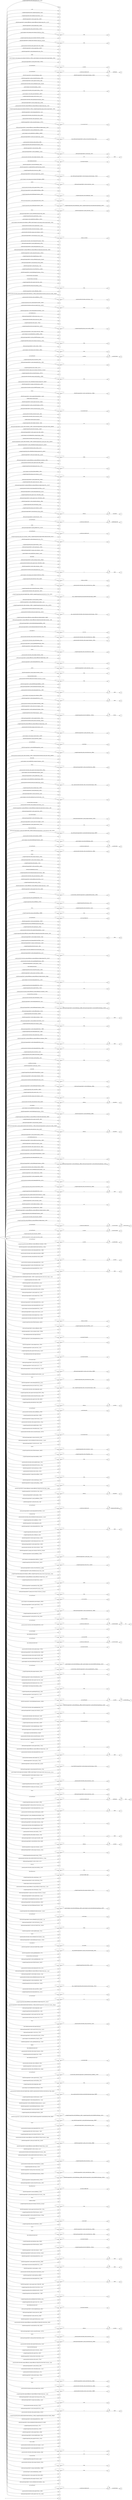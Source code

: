 digraph NFA {
  rankdir=LR;
  node [shape=circle, fontsize=10];
  __start [shape=point, label=""];
  __start -> None;
  360 [label="360"];
  616 [label="616"];
  809 [label="809"];
  534 [label="534"];
  877 [label="877"];
  262 [label="262"];
  212 [label="212"];
  264 [label="264"];
  423 [label="423"];
  383 [label="383"];
  473 [label="473"];
  337 [label="337"];
  734 [label="734"];
  0 [label="0"];
  200 [label="200"];
  390 [label="390"];
  66 [label="66"];
  478 [label="478"];
  513 [label="513"];
  876 [label="876"];
  736 [label="736"];
  14 [label="14"];
  120 [label="120"];
  677 [label="677"];
  779 [label="779"];
  818 [label="818"];
  542 [label="542"];
  760 [label="760"];
  762 [label="762"];
  782 [label="782"];
  545 [label="545"];
  422 [label="422"];
  56 [label="56"];
  764 [label="764"];
  168 [label="168"];
  886 [label="886"];
  63 [label="63"];
  285 [label="285"];
  763 [label="763"];
  295 [label="295"];
  218 [label="218"];
  129 [label="129"];
  629 [label="629"];
  593 [label="593"];
  34 [label="34"];
  199 [label="199"];
  530 [label="530"];
  93 [label="93"];
  130 [label="130"];
  434 [label="434"];
  555 [label="555"];
  358 [label="358"];
  409 [label="409"];
  747 [label="747"];
  652 [label="652"];
  176 [label="176"];
  561 [label="561"];
  324 [label="324"];
  641 [label="641"];
  540 [label="540"];
  640 [label="640"];
  77 [label="77"];
  2 [label="2"];
  541 [label="541"];
  402 [label="402"];
  622 [label="622"];
  260 [label="260"];
  654 [label="654"];
  373 [label="373"];
  732 [label="732"];
  874 [label="874"];
  62 [label="62"];
  649 [label="649"];
  292 [label="292"];
  813 [label="813"];
  686 [label="686"];
  775 [label="775"];
  489 [label="489"];
  294 [label="294"];
  893 [label="893"];
  574 [label="574"];
  430 [label="430"];
  327 [label="327"];
  752 [label="752"];
  741 [label="741"];
  774 [label="774"];
  132 [label="132"];
  174 [label="174"];
  10 [label="10"];
  42 [label="42"];
  621 [label="621"];
  173 [label="173"];
  679 [label="679"];
  702 [label="702"];
  552 [label="552"];
  504 [label="504"];
  604 [label="604"];
  252 [label="252"];
  701 [label="701"];
  888 [label="888"];
  576 [label="576"];
  614 [label="614"];
  444 [label="444"];
  379 [label="379"];
  463 [label="463"];
  857 [label="857"];
  856 [label="856"];
  884 [label="884"];
  483 [label="483"];
  240 [label="240"];
  213 [label="213"];
  550 [label="550"];
  835 [label="835"];
  847 [label="847"];
  135 [label="135"];
  108 [label="108"];
  256 [label="256"];
  123 [label="123"];
  162 [label="162"];
  516 [label="516"];
  850 [label="850"];
  671 [label="671"];
  871 [label="871"];
  86 [label="86"];
  340 [label="340"];
  312 [label="312"];
  588 [label="588"];
  723 [label="723"];
  681 [label="681"];
  197 [label="197"];
  287 [label="287"];
  675 [label="675"];
  819 [label="819"];
  738 [label="738"];
  784 [label="784"];
  374 [label="374"];
  690 [label="690"];
  263 [label="263"];
  39 [label="39"];
  253 [label="253"];
  50 [label="50"];
  52 [label="52"];
  398 [label="398"];
  396 [label="396"];
  151 [label="151"];
  824 [label="824"];
  145 [label="145"];
  910 [label="910"];
  503 [label="503"];
  27 [label="27"];
  311 [label="311"];
  419 [label="419"];
  433 [label="433"];
  532 [label="532"];
  812 [label="812"];
  869 [label="869"];
  603 [label="603"];
  102 [label="102"];
  180 [label="180"];
  746 [label="746"];
  28 [label="28"];
  617 [label="617"];
  795 [label="795"];
  255 [label="255"];
  246 [label="246"];
  719 [label="719"];
  805 [label="805"];
  368 [label="368"];
  587 [label="587"];
  724 [label="724"];
  87 [label="87"];
  547 [label="547"];
  572 [label="572"];
  797 [label="797"];
  88 [label="88"];
  223 [label="223"];
  543 [label="543"];
  807 [label="807"];
  250 [label="250"];
  486 [label="486"];
  558 [label="558"];
  67 [label="67"];
  344 [label="344"];
  730 [label="730"];
  204 [label="204"];
  643 [label="643"];
  239 [label="239"];
  553 [label="553"];
  152 [label="152"];
  696 [label="696"];
  236 [label="236"];
  585 [label="585"];
  479 [label="479"];
  371 [label="371"];
  203 [label="203"];
  615 [label="615"];
  321 [label="321"];
  613 [label="613"];
  815 [label="815"];
  919 [label="919"];
  84 [label="84"];
  462 [label="462"];
  634 [label="634"];
  796 [label="796"];
  209 [label="209"];
  435 [label="435"];
  458 [label="458"];
  528 [label="528"];
  514 [label="514"];
  233 [label="233"];
  12 [label="12"];
  664 [label="664"];
  755 [label="755"];
  562 [label="562"];
  750 [label="750"];
  881 [label="881"];
  683 [label="683"];
  65 [label="65"];
  546 [label="546"];
  3 [label="3"];
  163 [label="163"];
  733 [label="733"];
  289 [label="289"];
  415 [label="415"];
  902 [label="902"];
  335 [label="335"];
  72 [label="72"];
  320 [label="320"];
  661 [label="661"];
  873 [label="873"];
  406 [label="406"];
  377 [label="377"];
  427 [label="427"];
  47 [label="47"];
  121 [label="121"];
  193 [label="193"];
  551 [label="551"];
  630 [label="630"];
  684 [label="684"];
  846 [label="846"];
  104 [label="104"];
  178 [label="178"];
  580 [label="580"];
  502 [label="502"];
  864 [label="864"];
  74 [label="74"];
  556 [label="556"];
  518 [label="518"];
  870 [label="870"];
  476 [label="476"];
  793 [label="793"];
  21 [label="21"];
  40 [label="40"];
  76 [label="76"];
  454 [label="454"];
  663 [label="663"];
  156 [label="156"];
  737 [label="737"];
  527 [label="527"];
  116 [label="116"];
  437 [label="437"];
  492 [label="492"];
  269 [label="269"];
  672 [label="672"];
  136 [label="136"];
  192 [label="192"];
  49 [label="49"];
  284 [label="284"];
  892 [label="892"];
  912 [label="912"];
  744 [label="744"];
  508 [label="508"];
  271 [label="271"];
  828 [label="828"];
  455 [label="455"];
  906 [label="906"];
  183 [label="183"];
  297 [label="297"];
  880 [label="880"];
  748 [label="748"];
  895 [label="895"];
  820 [label="820"];
  70 [label="70"];
  756 [label="756"];
  633 [label="633"];
  743 [label="743"];
  749 [label="749"];
  119 [label="119"];
  244 [label="244"];
  536 [label="536"];
  608 [label="608"];
  754 [label="754"];
  858 [label="858"];
  89 [label="89"];
  158 [label="158"];
  381 [label="381"];
  592 [label="592"];
  844 [label="844"];
  714 [label="714"];
  606 [label="606"];
  414 [label="414"];
  20 [label="20"];
  658 [label="658"];
  599 [label="599"];
  127 [label="127"];
  17 [label="17"];
  757 [label="757"];
  798 [label="798"];
  860 [label="860"];
  901 [label="901"];
  309 [label="309"];
  718 [label="718"];
  308 [label="308"];
  680 [label="680"];
  879 [label="879"];
  342 [label="342"];
  106 [label="106"];
  522 [label="522"];
  849 [label="849"];
  441 [label="441"];
  336 [label="336"];
  362 [label="362"];
  384 [label="384"];
  706 [label="706"];
  417 [label="417"];
  792 [label="792"];
  171 [label="171"];
  230 [label="230"];
  304 [label="304"];
  889 [label="889"];
  219 [label="219"];
  838 [label="838"];
  468 [label="468"];
  225 [label="225"];
  325 [label="325"];
  861 [label="861"];
  139 [label="139"];
  187 [label="187"];
  597 [label="597"];
  346 [label="346"];
  913 [label="913"];
  568 [label="568"];
  298 [label="298"];
  753 [label="753"];
  703 [label="703"];
  33 [label="33"];
  60 [label="60"];
  349 [label="349"];
  682 [label="682"];
  1 [label="1"];
  375 [label="375"];
  500 [label="500"];
  387 [label="387"];
  564 [label="564"];
  766 [label="766"];
  354 [label="354"];
  234 [label="234"];
  38 [label="38"];
  789 [label="789"];
  854 [label="854"];
  177 [label="177"];
  531 [label="531"];
  365 [label="365"];
  628 [label="628"];
  660 [label="660"];
  322 [label="322"];
  428 [label="428"];
  610 [label="610"];
  207 [label="207"];
  95 [label="95"];
  689 [label="689"];
  347 [label="347"];
  111 [label="111"];
  515 [label="515"];
  388 [label="388"];
  705 [label="705"];
  816 [label="816"];
  911 [label="911"];
  154 [label="154"];
  261 [label="261"];
  328 [label="328"];
  745 [label="745"];
  776 [label="776"];
  494 [label="494"];
  769 [label="769"];
  918 [label="918"];
  334 [label="334"];
  645 [label="645"];
  150 [label="150"];
  624 [label="624"];
  339 [label="339"];
  332 [label="332"];
  43 [label="43"];
  94 [label="94"];
  41 [label="41"];
  845 [label="845"];
  751 [label="751"];
  827 [label="827"];
  457 [label="457"];
  188 [label="188"];
  242 [label="242"];
  235 [label="235"];
  735 [label="735"];
  711 [label="711"];
  669 [label="669"];
  283 [label="283"];
  676 [label="676"];
  526 [label="526"];
  273 [label="273"];
  687 [label="687"];
  851 [label="851"];
  78 [label="78"];
  667 [label="667"];
  397 [label="397"];
  68 [label="68"];
  293 [label="293"];
  124 [label="124"];
  509 [label="509"];
  673 [label="673"];
  799 [label="799"];
  361 [label="361"];
  450 [label="450"];
  626 [label="626"];
  584 [label="584"];
  657 [label="657"];
  147 [label="147"];
  780 [label="780"];
  55 [label="55"];
  424 [label="424"];
  826 [label="826"];
  648 [label="648"];
  161 [label="161"];
  275 [label="275"];
  300 [label="300"];
  788 [label="788"];
  363 [label="363"];
  329 [label="329"];
  202 [label="202"];
  549 [label="549"];
  24 [label="24"];
  837 [label="837"];
  544 [label="544"];
  64 [label="64"];
  426 [label="426"];
  229 [label="229"];
  557 [label="557"];
  291 [label="291"];
  315 [label="315"];
  175 [label="175"];
  191 [label="191"];
  485 [label="485"];
  804 [label="804"];
  787 [label="787"];
  369 [label="369"];
  420 [label="420"];
  781 [label="781"];
  194 [label="194"];
  498 [label="498"];
  153 [label="153"];
  133 [label="133"];
  97 [label="97"];
  159 [label="159"];
  720 [label="720"];
  357 [label="357"];
  6 [label="6"];
  698 [label="698"];
  341 [label="341"];
  257 [label="257"];
  370 [label="370"];
  496 [label="496"];
  505 [label="505"];
  140 [label="140"];
  642 [label="642"];
  611 [label="611"];
  691 [label="691"];
  778 [label="778"];
  695 [label="695"];
  166 [label="166"];
  765 [label="765"];
  569 [label="569"];
  90 [label="90"];
  100 [label="100"];
  276 [label="276"];
  722 [label="722"];
  767 [label="767"];
  786 [label="786"];
  511 [label="511"];
  18 [label="18"];
  831 [label="831"];
  429 [label="429"];
  525 [label="525"];
  447 [label="447"];
  98 [label="98"];
  442 [label="442"];
  439 [label="439"];
  19 [label="19"];
  232 [label="232"];
  477 [label="477"];
  693 [label="693"];
  16 [label="16"];
  900 [label="900"];
  708 [label="708"];
  501 [label="501"];
  650 [label="650"];
  226 [label="226"];
  208 [label="208"];
  887 [label="887"];
  524 [label="524"];
  314 [label="314"];
  80 [label="80"];
  241 [label="241"];
  51 [label="51"];
  181 [label="181"];
  238 [label="238"];
  286 [label="286"];
  830 [label="830"];
  107 [label="107"];
  280 [label="280"];
  399 [label="399"];
  619 [label="619"];
  138 [label="138"];
  905 [label="905"];
  700 [label="700"];
  909 [label="909"];
  566 [label="566"];
  323 [label="323"];
  378 [label="378"];
  83 [label="83"];
  716 [label="716"];
  573 [label="573"];
  632 [label="632"];
  79 [label="79"];
  866 [label="866"];
  274 [label="274"];
  211 [label="211"];
  598 [label="598"];
  128 [label="128"];
  157 [label="157"];
  367 [label="367"];
  493 [label="493"];
  141 [label="141"];
  395 [label="395"];
  436 [label="436"];
  400 [label="400"];
  382 [label="382"];
  446 [label="446"];
  467 [label="467"];
  644 [label="644"];
  639 [label="639"];
  464 [label="464"];
  825 [label="825"];
  688 [label="688"];
  852 [label="852"];
  53 [label="53"];
  303 [label="303"];
  431 [label="431"];
  520 [label="520"];
  637 [label="637"];
  96 [label="96"];
  170 [label="170"];
  249 [label="249"];
  448 [label="448"];
  319 [label="319"];
  366 [label="366"];
  380 [label="380"];
  475 [label="475"];
  685 [label="685"];
  707 [label="707"];
  612 [label="612"];
  220 [label="220"];
  182 [label="182"];
  389 [label="389"];
  198 [label="198"];
  359 [label="359"];
  470 [label="470"];
  729 [label="729"];
  272 [label="272"];
  109 [label="109"];
  721 [label="721"];
  405 [label="405"];
  802 [label="802"];
  210 [label="210"];
  386 [label="386"];
  803 [label="803"];
  318 [label="318"];
  445 [label="445"];
  537 [label="537"];
  560 [label="560"];
  834 [label="834"];
  317 [label="317"];
  726 [label="726"];
  155 [label="155"];
  582 [label="582"];
  872 [label="872"];
  822 [label="822"];
  306 [label="306"];
  452 [label="452"];
  165 [label="165"];
  811 [label="811"];
  167 [label="167"];
  777 [label="777"];
  9 [label="9"];
  519 [label="519"];
  808 [label="808"];
  247 [label="247"];
  627 [label="627"];
  7 [label="7"];
  143 [label="143"];
  394 [label="394"];
  578 [label="578"];
  71 [label="71"];
  73 [label="73"];
  651 [label="651"];
  761 [label="761"];
  794 [label="794"];
  310 [label="310"];
  548 [label="548"];
  453 [label="453"];
  69 [label="69"];
  44 [label="44"];
  343 [label="343"];
  742 [label="742"];
  231 [label="231"];
  288 [label="288"];
  472 [label="472"];
  99 [label="99"];
  772 [label="772"];
  459 [label="459"];
  59 [label="59"];
  563 [label="563"];
  290 [label="290"];
  172 [label="172"];
  535 [label="535"];
  313 [label="313"];
  254 [label="254"];
  625 [label="625"];
  217 [label="217"];
  432 [label="432"];
  567 [label="567"];
  770 [label="770"];
  785 [label="785"];
  731 [label="731"];
  82 [label="82"];
  631 [label="631"];
  842 [label="842"];
  583 [label="583"];
  305 [label="305"];
  36 [label="36"];
  169 [label="169"];
  110 [label="110"];
  126 [label="126"];
  122 [label="122"];
  510 [label="510"];
  484 [label="484"];
  709 [label="709"];
  740 [label="740"];
  425 [label="425"];
  904 [label="904"];
  259 [label="259"];
  393 [label="393"];
  907 [label="907"];
  863 [label="863"];
  897 [label="897"];
  821 [label="821"];
  206 [label="206"];
  635 [label="635"];
  699 [label="699"];
  48 [label="48"];
  408 [label="408"];
  179 [label="179"];
  195 [label="195"];
  595 [label="595"];
  898 [label="898"];
  529 [label="529"];
  81 [label="81"];
  715 [label="715"];
  758 [label="758"];
  407 [label="407"];
  112 [label="112"];
  248 [label="248"];
  591 [label="591"];
  618 [label="618"];
  392 [label="392"];
  451 [label="451"];
  301 [label="301"];
  800 [label="800"];
  646 [label="646"];
  338 [label="338"];
  134 [label="134"];
  875 [label="875"];
  356 [label="356"];
  609 [label="609"];
  843 [label="843"];
  45 [label="45"];
  25 [label="25"];
  258 [label="258"];
  205 [label="205"];
  605 [label="605"];
  29 [label="29"];
  35 [label="35"];
  372 [label="372"];
  559 [label="559"];
  666 [label="666"];
  728 [label="728"];
  222 [label="222"];
  638 [label="638"];
  759 [label="759"];
  224 [label="224"];
  832 [label="832"];
  575 [label="575"];
  713 [label="713"];
  896 [label="896"];
  656 [label="656"];
  491 [label="491"];
  915 [label="915"];
  859 [label="859"];
  57 [label="57"];
  623 [label="623"];
  848 [label="848"];
  26 [label="26"];
  105 [label="105"];
  482 [label="482"];
  410 [label="410"];
  855 [label="855"];
  806 [label="806"];
  579 [label="579"];
  278 [label="278"];
  829 [label="829"];
  149 [label="149"];
  554 [label="554"];
  594 [label="594"];
  54 [label="54"];
  495 [label="495"];
  316 [label="316"];
  144 [label="144"];
  355 [label="355"];
  840 [label="840"];
  189 [label="189"];
  499 [label="499"];
  600 [label="600"];
  353 [label="353"];
  739 [label="739"];
  589 [label="589"];
  137 [label="137"];
  351 [label="351"];
  885 [label="885"];
  917 [label="917"];
  15 [label="15"];
  581 [label="581"];
  665 [label="665"];
  674 [label="674"];
  725 [label="725"];
  411 [label="411"];
  878 [label="878"];
  115 [label="115"];
  352 [label="352"];
  4 [label="4"];
  279 [label="279"];
  118 [label="118"];
  113 [label="113"];
  571 [label="571"];
  265 [label="265"];
  11 [label="11"];
  186 [label="186"];
  539 [label="539"];
  58 [label="58"];
  790 [label="790"];
  413 [label="413"];
  221 [label="221"];
  251 [label="251"];
  727 [label="727"];
  659 [label="659"];
  391 [label="391"];
  125 [label="125"];
  268 [label="268"];
  216 [label="216"];
  523 [label="523"];
  404 [label="404"];
  456 [label="456"];
  890 [label="890"];
  704 [label="704"];
  710 [label="710"];
  296 [label="296"];
  823 [label="823"];
  488 [label="488"];
  916 [label="916"];
  160 [label="160"];
  376 [label="376"];
  196 [label="196"];
  37 [label="37"];
  277 [label="277"];
  480 [label="480"];
  385 [label="385"];
  440 [label="440"];
  148 [label="148"];
  668 [label="668"];
  908 [label="908"];
  841 [label="841"];
  185 [label="185"];
  401 [label="401"];
  326 [label="326"];
  466 [label="466"];
  461 [label="461"];
  506 [label="506"];
  717 [label="717"];
  23 [label="23"];
  469 [label="469"];
  481 [label="481"];
  512 [label="512"];
  882 [label="882"];
  30 [label="30"];
  201 [label="201"];
  421 [label="421"];
  266 [label="266"];
  678 [label="678"];
  8 [label="8"];
  773 [label="773"];
  836 [label="836"];
  653 [label="653"];
  345 [label="345"];
  302 [label="302"];
  868 [label="868"];
  914 [label="914"];
  833 [label="833"];
  13 [label="13"];
  521 [label="521"];
  282 [label="282"];
  267 [label="267"];
  538 [label="538"];
  596 [label="596"];
  670 [label="670"];
  533 [label="533"];
  497 [label="497"];
  768 [label="768"];
  474 [label="474"];
  103 [label="103"];
  487 [label="487"];
  655 [label="655"];
  490 [label="490"];
  350 [label="350"];
  416 [label="416"];
  299 [label="299"];
  227 [label="227"];
  164 [label="164"];
  348 [label="348"];
  228 [label="228"];
  865 [label="865"];
  101 [label="101"];
  237 [label="237"];
  5 [label="5"];
  601 [label="601"];
  607 [label="607"];
  438 [label="438"];
  412 [label="412"];
  32 [label="32"];
  270 [label="270"];
  449 [label="449"];
  602 [label="602"];
  862 [label="862"];
  636 [label="636"];
  61 [label="61"];
  22 [label="22"];
  331 [label="331"];
  243 [label="243"];
  364 [label="364"];
  903 [label="903"];
  817 [label="817"];
  465 [label="465"];
  146 [label="146"];
  460 [label="460"];
  31 [label="31"];
  712 [label="712"];
  184 [label="184"];
  92 [label="92"];
  810 [label="810"];
  507 [label="507"];
  891 [label="891"];
  883 [label="883"];
  117 [label="117"];
  620 [label="620"];
  190 [label="190"];
  590 [label="590"];
  565 [label="565"];
  131 [label="131"];
  692 [label="692"];
  142 [label="142"];
  330 [label="330"];
  839 [label="839"];
  517 [label="517"];
  894 [label="894"];
  403 [label="403"];
  281 [label="281"];
  307 [label="307"];
  443 [label="443"];
  662 [label="662"];
  814 [label="814"];
  214 [label="214"];
  333 [label="333"];
  899 [label="899"];
  85 [label="85"];
  694 [label="694"];
  697 [label="697"];
  647 [label="647"];
  783 [label="783"];
  75 [label="75"];
  853 [label="853"];
  215 [label="215"];
  114 [label="114"];
  471 [label="471"];
  46 [label="46"];
  570 [label="570"];
  771 [label="771"];
  418 [label="418"];
  867 [label="867"];
  245 [label="245"];
  577 [label="577"];
  801 [label="801"];
  91 [label="91"];
  791 [label="791"];
  586 [label="586"];
  { node [shape=doublecircle]; 1 3 4 6 8 10 12 14 15 17 19 20 21 22 24 26 27 28 29 30 31 32 33 34 35 36 37 38 39 41 42 44 46 47 48 49 51 52 53 54 55 56 57 58 59 60 61 62 64 65 66 67 68 69 70 71 72 73 74 76 79 80 81 82 84 85 86 87 88 89 90 91 92 93 96 99 101 102 103 105 106 107 109 110 111 112 113 115 116 118 120 122 124 126 127 128 129 130 131 132 133 134 135 136 137 138 139 140 141 142 143 144 145 146 147 148 149 151 152 153 155 158 159 160 162 165 166 168 171 172 173 174 175 176 177 179 180 181 182 183 184 185 186 187 188 189 190 191 192 193 194 195 196 198 199 200 202 203 205 206 208 209 210 212 214 215 216 217 218 220 222 223 224 225 226 227 228 229 230 231 232 233 235 236 237 238 239 240 241 242 243 244 245 247 250 251 252 253 255 256 257 258 259 260 261 262 263 264 265 266 268 271 273 275 277 279 280 281 282 285 288 290 291 293 295 297 298 299 301 302 303 305 306 307 308 309 311 313 315 317 319 321 322 323 324 325 326 327 328 329 330 331 332 333 334 335 336 337 338 339 340 341 342 343 345 346 347 349 352 353 354 356 359 360 362 365 366 367 368 369 370 371 373 374 375 376 377 378 379 380 381 382 383 384 385 386 387 388 389 391 392 394 396 397 398 399 401 402 403 404 405 406 407 408 409 410 411 412 413 415 416 417 418 419 420 421 422 423 424 425 427 430 431 432 433 435 436 437 438 439 440 441 442 443 444 445 448 451 453 454 455 456 458 460 462 463 464 465 467 468 469 471 472 473 474 475 477 478 479 481 483 485 487 489 490 491 492 493 494 495 496 497 498 499 500 501 502 503 504 505 506 507 508 509 510 511 512 513 515 516 517 519 522 523 524 526 529 530 532 535 536 537 538 539 540 541 543 544 545 546 547 548 549 550 551 552 553 554 555 556 557 558 559 561 562 564 566 567 568 569 571 572 573 574 575 576 577 578 579 580 581 582 584 585 586 587 588 589 590 591 592 593 594 596 599 600 601 602 604 605 606 607 608 609 610 611 612 613 614 617 620 622 623 625 627 629 630 631 632 633 634 635 637 638 639 641 642 643 644 645 647 648 649 651 653 655 657 659 660 661 662 663 664 665 666 667 668 669 670 671 672 673 674 675 676 677 678 679 680 681 682 683 684 685 687 688 689 691 694 695 696 698 701 702 704 707 708 709 710 711 712 713 715 716 717 718 719 720 721 722 723 724 725 726 727 728 729 730 731 732 733 735 736 737 739 740 741 743 744 746 747 748 749 750 751 752 753 755 756 758 760 762 763 764 765 767 770 771 775 776 777 778 780 783 786 789 791 793 795 797 800 803 807 810 814 817 820 824 827 829 831 833 835 837 839 841 842 843 844 845 847 849 850 851 852 853 854 855 856 857 858 859 861 863 865 867 869 871 873 875 876 877 878 879 880 881 882 884 886 888 890 892 894 896 898 899 900 901 903 905 907 909 911 913 915 917 918 919 }
  0 -> 0 [label="*"];
  0 -> 1 [label="#gw-desktop-herotator"];
  0 -> 2 [label="#gw-desktop-herotator"];
  2 -> 2 [label="*"];
  2 -> 3 [label=".a-carousel-viewport"];
  0 -> 4 [label="#gw-desktop-herotator.tall"];
  0 -> 5 [label="#gw-desktop-herotator.tall"];
  5 -> 5 [label="*"];
  5 -> 6 [label=".a-carousel-container"];
  0 -> 7 [label="#gw-desktop-herotator.tall"];
  7 -> 7 [label="*"];
  7 -> 8 [label=".a-carousel-controls"];
  0 -> 9 [label="#gw-desktop-herotator.tall"];
  9 -> 9 [label="*"];
  9 -> 10 [label=".a-carousel-left"];
  0 -> 11 [label="#gw-desktop-herotator.tall"];
  11 -> 11 [label="*"];
  11 -> 12 [label=".a-carousel-right"];
  0 -> 13 [label="#gw-desktop-herotator.tall"];
  13 -> 13 [label="*"];
  13 -> 14 [label=".a-carousel-viewport"];
  0 -> 15 [label="#gw-desktop-herotator.tall.single-slide-hero"];
  0 -> 16 [label="#gw-desktop-herotator.tall.single-slide-hero"];
  16 -> 16 [label="*"];
  16 -> 17 [label=".a-carousel-controls"];
  0 -> 18 [label="#gw-desktop-herotator.tall.single-slide-hero"];
  18 -> 18 [label="*"];
  18 -> 19 [label=".a-carousel-viewport"];
  0 -> 20 [label="#icp-touch-link-cop"];
  0 -> 21 [label="#icp-touch-link-country"];
  0 -> 22 [label="#icp-touch-link-language"];
  0 -> 23 [label="#nav-flyout-ewc"];
  23 -> 23 [label="*"];
  23 -> 24 [label=".nav-flyout-buffer-left"];
  0 -> 25 [label="#nav-flyout-ewc"];
  25 -> 25 [label="*"];
  25 -> 26 [label=".nav-flyout-buffer-right"];
  0 -> 27 [label="-webkit-media-controls-panel"];
  0 -> 28 [label="-webkit-media-controls-panel-container"];
  0 -> 29 [label="-webkit-media-controls-start-playback-button"];
  0 -> 30 [label="-webkit-scrollbar"];
  0 -> 31 [label="._ameyal-product-shoveler_energy-efficiency_energy-efficiency-badge-data-sheet-label-container__2iEi2"];
  0 -> 32 [label="._ameyal-product-shoveler_energy-efficiency_energy-efficiency-badge-data-sheet-label__3b6X3"];
  0 -> 33 [label="._ameyal-product-shoveler_energy-efficiency_energy-efficiency-badge-rating-2021__2Q_3P"];
  0 -> 34 [label="._ameyal-product-shoveler_energy-efficiency_energy-efficiency-badge-rating-sign__1ronK"];
  0 -> 35 [label="._ameyal-product-shoveler_energy-efficiency_energy-efficiency-badge-rating__3_0eN"];
  0 -> 36 [label="._ameyal-product-shoveler_energy-efficiency_energy-efficiency-badge-shape__1IcJY"];
  0 -> 37 [label="._ameyal-product-shoveler_energy-efficiency_energy-efficiency-badge-standard__28gp8"];
  0 -> 38 [label="._ameyal-product-shoveler_energy-efficiency_energy-efficiency-container__1Pkva"];
  0 -> 39 [label="._ameyal-product-shoveler_image_asin-container-white-box__QwmgO"];
  0 -> 40 [label="._ameyal-product-shoveler_image_asin-container-white-box__QwmgO"];
  40 -> 40 [label="*"];
  40 -> 41 [label="img"];
  0 -> 42 [label="._ameyal-product-shoveler_image_asin-container__2jyCM"];
  0 -> 43 [label="._ameyal-product-shoveler_image_asin-container__2jyCM"];
  43 -> 43 [label="*"];
  43 -> 44 [label="img"];
  0 -> 45 [label="._ameyal-product-shoveler_image_base-padding__2zxN3"];
  45 -> 45 [label="*"];
  45 -> 46 [label="img"];
  0 -> 47 [label="._ameyal-product-shoveler_image_force-square__yjzpK"];
  0 -> 48 [label="._ameyal-product-shoveler_image_override-square__2e4Zf"];
  0 -> 49 [label="._ameyal-product-shoveler_image_round-corners__2y_fS"];
  0 -> 50 [label="._ameyal-product-shoveler_image_small-padding__15RRH"];
  50 -> 50 [label="*"];
  50 -> 51 [label="img"];
  0 -> 52 [label="._ameyal-product-shoveler_style_ad-feedback-loading-spinnner-rtl__2BoOY"];
  0 -> 53 [label="._ameyal-product-shoveler_style_ad-feedback-loading-spinnner__1nmZw"];
  0 -> 54 [label="._ameyal-product-shoveler_style_ad-feedback-primary-link__2bIZi"];
  0 -> 55 [label="._ameyal-product-shoveler_style_ad-feedback-sprite-mobile__2_rj8"];
  0 -> 56 [label="._ameyal-product-shoveler_style_ad-feedback-sprite__28uwB"];
  0 -> 57 [label="._ameyal-product-shoveler_style_ad-feedback-text-desktop__q3xp_"];
  0 -> 58 [label="._ameyal-product-shoveler_style_ad-feedback-text__2HjQ9"];
  0 -> 59 [label="._ameyal-product-shoveler_style_apexBadgeLabel__2-Vye"];
  0 -> 60 [label="._ameyal-product-shoveler_style_apexBadgeMessage__1tHvd"];
  0 -> 61 [label="._ameyal-product-shoveler_style_aspect-button-group__1LqUG"];
  0 -> 62 [label="._ameyal-product-shoveler_style_aspect-button__7cH_E"];
  0 -> 63 [label="._ameyal-product-shoveler_style_aspect-button__7cH_E"];
  63 -> 64 [label="svg"];
  0 -> 65 [label="._ameyal-product-shoveler_style_aspect-ratio-1236x1080__3aEzl"];
  0 -> 66 [label="._ameyal-product-shoveler_style_aspect-ratio-15x3__1h649"];
  0 -> 67 [label="._ameyal-product-shoveler_style_aspect-ratio-16x9__cBPv8"];
  0 -> 68 [label="._ameyal-product-shoveler_style_aspect-ratio-4x3__3BewI"];
  0 -> 69 [label="._ameyal-product-shoveler_style_aspect-ratio-5x8__2IaNz"];
  0 -> 70 [label="._ameyal-product-shoveler_style_aspect-ratio-dynamic-60vh__3N5g_"];
  0 -> 71 [label="._ameyal-product-shoveler_style_aspect-ratio-fill__2Zjfb"];
  0 -> 72 [label="._ameyal-product-shoveler_style_aspect-text__S4PU1"];
  0 -> 73 [label="._ameyal-product-shoveler_style_autoplay-span__2CMfc"];
  0 -> 74 [label="._ameyal-product-shoveler_style_badge-container__20aJ2"];
  0 -> 75 [label="._ameyal-product-shoveler_style_badge-container__20aJ2"];
  75 -> 76 [label="div"];
  0 -> 77 [label="._ameyal-product-shoveler_style_badge-container__20aJ2"];
  77 -> 78 [label="div"];
  78 -> 79 [label="span"];
  0 -> 80 [label="._ameyal-product-shoveler_style_badgeLabel__pJ5rc"];
  0 -> 81 [label="._ameyal-product-shoveler_style_badgeMessage__2Dtw7"];
  0 -> 82 [label="._ameyal-product-shoveler_style_carouselContainer__3N7M1"];
  0 -> 83 [label="._ameyal-product-shoveler_style_carouselContainer__3N7M1"];
  83 -> 83 [label="*"];
  83 -> 84 [label="li.a-carousel-card"];
  0 -> 85 [label="._ameyal-product-shoveler_style_close-icon-wrapper__1zvdC"];
  0 -> 86 [label="._ameyal-product-shoveler_style_close-icon__2RJs3"];
  0 -> 87 [label="._ameyal-product-shoveler_style_close-text__2-gwn"];
  0 -> 88 [label="._ameyal-product-shoveler_style_cta-link__2xo74"];
  0 -> 89 [label="._ameyal-product-shoveler_style_desktop-close-button__1iL_P"];
  0 -> 90 [label="._ameyal-product-shoveler_style_displayCount__1MVut"];
  0 -> 91 [label="._ameyal-product-shoveler_style_empty-footer__2d59h"];
  0 -> 92 [label="._ameyal-product-shoveler_style_five-pack__1-Tql"];
  0 -> 93 [label="._ameyal-product-shoveler_style_fluid-lazy-video__fInMS"];
  0 -> 94 [label="._ameyal-product-shoveler_style_fluid-lazy-video__fInMS"];
  94 -> 94 [label="*"];
  94 -> 95 [label=".video-js"];
  95 -> 95 [label="*"];
  95 -> 96 [label=".vjs-poster"];
  0 -> 97 [label="._ameyal-product-shoveler_style_fluid-lazy-video__fInMS"];
  97 -> 97 [label="*"];
  97 -> 98 [label=".video-js"];
  98 -> 98 [label="*"];
  98 -> 99 [label=".vjs-tech"];
  0 -> 100 [label="._ameyal-product-shoveler_style_fluid-lazy-video__fInMS"];
  100 -> 100 [label="*"];
  100 -> 101 [label=".video-js.vjs-fluid"];
  0 -> 102 [label="._ameyal-product-shoveler_style_four-pack__1ufgr"];
  0 -> 103 [label="._ameyal-product-shoveler_style_gw-hero-close-button__3svyZ"];
  0 -> 104 [label="._ameyal-product-shoveler_style_gw-hero-close-button__3svyZ"];
  104 -> 104 [label="*"];
  104 -> 105 [label="._ameyal-product-shoveler_style_close-black-icon__3hkbe"];
  0 -> 106 [label="._ameyal-product-shoveler_style_gwm-link-footer__3OF47"];
  0 -> 107 [label="._ameyal-product-shoveler_style_haulRibbon__3VZNi"];
  0 -> 108 [label="._ameyal-product-shoveler_style_haulRibbon__3VZNi"];
  108 -> 108 [label="*"];
  108 -> 109 [label="._ameyal-product-shoveler_style_logo__15d-3"];
  0 -> 110 [label="._ameyal-product-shoveler_style_header-icon__2cuVV"];
  0 -> 111 [label="._ameyal-product-shoveler_style_header-link__cUhOK"];
  0 -> 112 [label="._ameyal-product-shoveler_style_header__1vGdj"];
  0 -> 113 [label="._ameyal-product-shoveler_style_image-container__2OiZA"];
  0 -> 114 [label="._ameyal-product-shoveler_style_image-container__2OiZA"];
  114 -> 114 [label="*"];
  114 -> 115 [label="img"];
  0 -> 116 [label="._ameyal-product-shoveler_style_inlineErrorDetails__1NBx-"];
  0 -> 117 [label="._ameyal-product-shoveler_style_lazy-loaded-video__3m5dG"];
  117 -> 117 [label="*"];
  117 -> 118 [label="._ameyal-product-shoveler_style_cover-cta-link__2HKJP"];
  0 -> 119 [label="._ameyal-product-shoveler_style_lazy-loaded-video__3m5dG"];
  119 -> 119 [label="*"];
  119 -> 120 [label="img._ameyal-product-shoveler_style_cover-portrait-image__2lhzL"];
  0 -> 121 [label="._ameyal-product-shoveler_style_lazy-loaded-video__3m5dG"];
  121 -> 121 [label="*"];
  121 -> 122 [label="img._ameyal-product-shoveler_style_dynamic-portrait-image__1Wrzd"];
  0 -> 123 [label="._ameyal-product-shoveler_style_lazy-loaded-video__3m5dG"];
  123 -> 123 [label="*"];
  123 -> 124 [label="video"];
  0 -> 125 [label="._ameyal-product-shoveler_style_lazy-loaded-video__3m5dG._ameyal-product-shoveler_style_fluid-lazy-video__fInMS"];
  125 -> 125 [label="*"];
  125 -> 126 [label="img._ameyal-product-shoveler_style_fluid-landscape-image__TE6PT"];
  0 -> 127 [label="._ameyal-product-shoveler_style_logoGap__nKNZ9"];
  0 -> 128 [label="._ameyal-product-shoveler_style_logoRectangle__1VJwu"];
  0 -> 129 [label="._ameyal-product-shoveler_style_logoSquareContainer__3Paoc"];
  0 -> 130 [label="._ameyal-product-shoveler_style_logoSquare__3NZyi"];
  0 -> 131 [label="._ameyal-product-shoveler_style_logo__2ZQ-N"];
  0 -> 132 [label="._ameyal-product-shoveler_style_mixed-button__2og-m"];
  0 -> 133 [label="._ameyal-product-shoveler_style_mobile-close-button__3PB07"];
  0 -> 134 [label="._ameyal-product-shoveler_style_mobile-double-border-link-focus__1Oz9p"];
  0 -> 135 [label="._ameyal-product-shoveler_style_mobile-double-border-link-focus__1Oz9p._ameyal-product-shoveler_style_focus-visible__3HkmX"];
  0 -> 136 [label="._ameyal-product-shoveler_style_mosaic-card-body__1HmTs"];
  0 -> 137 [label="._ameyal-product-shoveler_style_mosaic-card__1C-_R"];
  0 -> 138 [label="._ameyal-product-shoveler_style_negative-button__1Dvqz"];
  0 -> 139 [label="._ameyal-product-shoveler_style_negativeMarginAdjust__1nqu9"];
  0 -> 140 [label="._ameyal-product-shoveler_style_oneLineTruncation__2WWse"];
  0 -> 141 [label="._ameyal-product-shoveler_style_overlay__3Sx3u"];
  0 -> 142 [label="._ameyal-product-shoveler_style_positive-button__3UOC3"];
  0 -> 143 [label="._ameyal-product-shoveler_style_poster-image__1W0yA"];
  0 -> 144 [label="._ameyal-product-shoveler_style_smartText__ubpEw"];
  0 -> 145 [label="._ameyal-product-shoveler_style_spCSRFTreatment__-hwVO"];
  0 -> 146 [label="._ameyal-product-shoveler_style_spacer__7Pyg3"];
  0 -> 147 [label="._ameyal-product-shoveler_style_stacking-context__3PbQE"];
  0 -> 148 [label="._ameyal-product-shoveler_style_theming-background-override__1HfzJ"];
  0 -> 149 [label="._ameyal-product-shoveler_style_theming-text-color__2f7xc"];
  0 -> 150 [label="._ameyal-product-shoveler_style_theming-text-color__2f7xc"];
  150 -> 150 [label="*"];
  150 -> 151 [label="a"];
  0 -> 152 [label="._ameyal-product-shoveler_style_themingTextColorWhite__1zryO"];
  0 -> 153 [label="._ameyal-product-shoveler_style_themingTextColor__1YKkf"];
  0 -> 154 [label="._ameyal-product-shoveler_style_themingTextColor__1YKkf"];
  154 -> 154 [label="*"];
  154 -> 155 [label="a"];
  0 -> 156 [label="._ameyal-product-shoveler_style_themingTextColor__1YKkf"];
  156 -> 156 [label="*"];
  156 -> 157 [label="a"];
  157 -> 157 [label="*"];
  157 -> 158 [label="span"];
  0 -> 159 [label="._ameyal-product-shoveler_style_themingTextColor__1oQsI"];
  0 -> 160 [label="._ameyal-product-shoveler_style_themingTextColor__2LCvL"];
  0 -> 161 [label="._ameyal-product-shoveler_style_themingTextColor__2LCvL"];
  161 -> 161 [label="*"];
  161 -> 162 [label="a"];
  0 -> 163 [label="._ameyal-product-shoveler_style_themingTextColor__2LCvL"];
  163 -> 163 [label="*"];
  163 -> 164 [label="a"];
  164 -> 164 [label="*"];
  164 -> 165 [label="span"];
  0 -> 166 [label="._ameyal-product-shoveler_style_themingTextColor__lrzuC"];
  0 -> 167 [label="._ameyal-product-shoveler_style_themingTextColor__lrzuC"];
  167 -> 167 [label="*"];
  167 -> 168 [label="a"];
  0 -> 169 [label="._ameyal-product-shoveler_style_themingTextColor__lrzuC"];
  169 -> 169 [label="*"];
  169 -> 170 [label="a"];
  170 -> 170 [label="*"];
  170 -> 171 [label="span"];
  0 -> 172 [label="._ameyal-product-shoveler_style_three-pack__5s3hP"];
  0 -> 173 [label="._ameyal-product-shoveler_style_threeLineTruncation__UkUjj"];
  0 -> 174 [label="._ameyal-product-shoveler_style_tile-container__1QgAV"];
  0 -> 175 [label="._ameyal-product-shoveler_style_tile-grid__QMxNY"];
  0 -> 176 [label="._ameyal-product-shoveler_style_tile-link__38lTa"];
  0 -> 177 [label="._ameyal-product-shoveler_style_tile-theming__3eeyj"];
  0 -> 178 [label="._ameyal-product-shoveler_style_tile-theming__3eeyj"];
  178 -> 179 [label="._ameyal-product-shoveler_style_image-container__2OiZA"];
  0 -> 180 [label="._ameyal-product-shoveler_style_truncation__x9-69"];
  0 -> 181 [label="._ameyal-product-shoveler_style_twoLineTruncation__16TLV"];
  0 -> 182 [label="._ameyal-product-shoveler_style_video-container__1hKS1"];
  0 -> 183 [label="._ameyal-product-shoveler_style_video-container__1hKS1._ameyal-product-shoveler_style_show-video__xX4WM"];
  0 -> 184 [label="._ameyal-product-shoveler_style_wd-backdrop-data__1znxG"];
  0 -> 185 [label="._ameyal-product-shoveler_style_wd-card-link-focus__sm6Xn"];
  0 -> 186 [label="._ameyal-product-shoveler_style_wdHeader__Edrev"];
  0 -> 187 [label="._cropped-image-link_energy-efficiency_energy-efficiency-badge-data-sheet-label-container__2iEi2"];
  0 -> 188 [label="._cropped-image-link_energy-efficiency_energy-efficiency-badge-data-sheet-label__3b6X3"];
  0 -> 189 [label="._cropped-image-link_energy-efficiency_energy-efficiency-badge-rating-2021__2Q_3P"];
  0 -> 190 [label="._cropped-image-link_energy-efficiency_energy-efficiency-badge-rating-sign__1ronK"];
  0 -> 191 [label="._cropped-image-link_energy-efficiency_energy-efficiency-badge-rating__3_0eN"];
  0 -> 192 [label="._cropped-image-link_energy-efficiency_energy-efficiency-badge-shape__1IcJY"];
  0 -> 193 [label="._cropped-image-link_energy-efficiency_energy-efficiency-badge-standard__28gp8"];
  0 -> 194 [label="._cropped-image-link_energy-efficiency_energy-efficiency-container__1Pkva"];
  0 -> 195 [label="._cropped-image-link_image_asin-container-full-height__MOKlF"];
  0 -> 196 [label="._cropped-image-link_image_asin-container-white-box__3Stwp"];
  0 -> 197 [label="._cropped-image-link_image_asin-container-white-box__3Stwp"];
  197 -> 197 [label="*"];
  197 -> 198 [label="img"];
  0 -> 199 [label="._cropped-image-link_image_asin-container-white-box__3Stwp._cropped-image-link_image_reduce-image-height__23dy8"];
  0 -> 200 [label="._cropped-image-link_image_asin-container-white-box__QwmgO"];
  0 -> 201 [label="._cropped-image-link_image_asin-container-white-box__QwmgO"];
  201 -> 201 [label="*"];
  201 -> 202 [label="img"];
  0 -> 203 [label="._cropped-image-link_image_asin-container__2jyCM"];
  0 -> 204 [label="._cropped-image-link_image_asin-container__2jyCM"];
  204 -> 204 [label="*"];
  204 -> 205 [label="img"];
  0 -> 206 [label="._cropped-image-link_image_asin-container__LRY5p"];
  0 -> 207 [label="._cropped-image-link_image_asin-container__LRY5p"];
  207 -> 207 [label="*"];
  207 -> 208 [label="img"];
  0 -> 209 [label="._cropped-image-link_image_asin-container__LRY5p._cropped-image-link_image_border-radius-top-only__2tZ_O"];
  0 -> 210 [label="._cropped-image-link_image_asin-container__LRY5p._cropped-image-link_image_reduce-image-height__23dy8"];
  0 -> 211 [label="._cropped-image-link_image_base-padding__2zxN3"];
  211 -> 211 [label="*"];
  211 -> 212 [label="img"];
  0 -> 213 [label="._cropped-image-link_image_base-padding__mNE_u"];
  213 -> 213 [label="*"];
  213 -> 214 [label="img"];
  0 -> 215 [label="._cropped-image-link_image_force-square__yjzpK"];
  0 -> 216 [label="._cropped-image-link_image_override-square__2e4Zf"];
  0 -> 217 [label="._cropped-image-link_image_round-corners__22iOW"];
  0 -> 218 [label="._cropped-image-link_image_round-corners__2y_fS"];
  0 -> 219 [label="._cropped-image-link_image_small-padding__15RRH"];
  219 -> 219 [label="*"];
  219 -> 220 [label="img"];
  0 -> 221 [label="._cropped-image-link_image_small-padding__3ZjS-"];
  221 -> 221 [label="*"];
  221 -> 222 [label="img"];
  0 -> 223 [label="._cropped-image-link_style_ad-feedback-loading-spinnner-rtl__2BoOY"];
  0 -> 224 [label="._cropped-image-link_style_ad-feedback-loading-spinnner__1nmZw"];
  0 -> 225 [label="._cropped-image-link_style_ad-feedback-primary-link__2bIZi"];
  0 -> 226 [label="._cropped-image-link_style_ad-feedback-sprite-mobile__2_rj8"];
  0 -> 227 [label="._cropped-image-link_style_ad-feedback-sprite__28uwB"];
  0 -> 228 [label="._cropped-image-link_style_ad-feedback-text-desktop__q3xp_"];
  0 -> 229 [label="._cropped-image-link_style_ad-feedback-text__2HjQ9"];
  0 -> 230 [label="._cropped-image-link_style_apexBadgeLabel__2-Vye"];
  0 -> 231 [label="._cropped-image-link_style_apexBadgeMessage__1tHvd"];
  0 -> 232 [label="._cropped-image-link_style_aspect-button-group__1LqUG"];
  0 -> 233 [label="._cropped-image-link_style_aspect-button__7cH_E"];
  0 -> 234 [label="._cropped-image-link_style_aspect-button__7cH_E"];
  234 -> 235 [label="svg"];
  0 -> 236 [label="._cropped-image-link_style_aspect-ratio-1236x1080__3aEzl"];
  0 -> 237 [label="._cropped-image-link_style_aspect-ratio-15x3__1h649"];
  0 -> 238 [label="._cropped-image-link_style_aspect-ratio-16x9__cBPv8"];
  0 -> 239 [label="._cropped-image-link_style_aspect-ratio-4x3__3BewI"];
  0 -> 240 [label="._cropped-image-link_style_aspect-ratio-5x8__2IaNz"];
  0 -> 241 [label="._cropped-image-link_style_aspect-ratio-dynamic-60vh__3N5g_"];
  0 -> 242 [label="._cropped-image-link_style_aspect-ratio-fill__2Zjfb"];
  0 -> 243 [label="._cropped-image-link_style_aspect-text__S4PU1"];
  0 -> 244 [label="._cropped-image-link_style_autoplay-span__2CMfc"];
  0 -> 245 [label="._cropped-image-link_style_badge-container__20aJ2"];
  0 -> 246 [label="._cropped-image-link_style_badge-container__20aJ2"];
  246 -> 247 [label="div"];
  0 -> 248 [label="._cropped-image-link_style_badge-container__20aJ2"];
  248 -> 249 [label="div"];
  249 -> 250 [label="span"];
  0 -> 251 [label="._cropped-image-link_style_badgeLabel__pJ5rc"];
  0 -> 252 [label="._cropped-image-link_style_badgeMessage__2Dtw7"];
  0 -> 253 [label="._cropped-image-link_style_carouselContainer__3N7M1"];
  0 -> 254 [label="._cropped-image-link_style_carouselContainer__3N7M1"];
  254 -> 254 [label="*"];
  254 -> 255 [label="li.a-carousel-card"];
  0 -> 256 [label="._cropped-image-link_style_centerImage-focusable__1JvMN"];
  0 -> 257 [label="._cropped-image-link_style_centerImage-focusable__1JvMN._cropped-image-link_style_focus-visible__2YLxf"];
  0 -> 258 [label="._cropped-image-link_style_centerImage__1rzYI"];
  0 -> 259 [label="._cropped-image-link_style_close-icon-wrapper__1zvdC"];
  0 -> 260 [label="._cropped-image-link_style_close-icon__2RJs3"];
  0 -> 261 [label="._cropped-image-link_style_close-text__2-gwn"];
  0 -> 262 [label="._cropped-image-link_style_cropped-image-link__3winf"];
  0 -> 263 [label="._cropped-image-link_style_cta-link__2xo74"];
  0 -> 264 [label="._cropped-image-link_style_desktop-close-button__1iL_P"];
  0 -> 265 [label="._cropped-image-link_style_displayCount__1MVut"];
  0 -> 266 [label="._cropped-image-link_style_dt-TextContainer__3nbU9"];
  0 -> 267 [label="._cropped-image-link_style_dt-TextContainer__3nbU9"];
  267 -> 267 [label="*"];
  267 -> 268 [label="._cropped-image-link_style_dt-ctaButton__1Nw6g"];
  0 -> 269 [label="._cropped-image-link_style_dt-TextContainer__3nbU9"];
  269 -> 269 [label="*"];
  269 -> 270 [label="._cropped-image-link_style_dt-ctaButton__1Nw6g"];
  270 -> 270 [label="*"];
  270 -> 271 [label="button"];
  0 -> 272 [label="._cropped-image-link_style_dt-TextContainer__3nbU9"];
  272 -> 272 [label="*"];
  272 -> 273 [label="._cropped-image-link_style_dt-cta__3aSwB"];
  0 -> 274 [label="._cropped-image-link_style_dt-TextContainer__3nbU9"];
  274 -> 274 [label="*"];
  274 -> 275 [label="._cropped-image-link_style_dt-legalLine__3gv_-"];
  0 -> 276 [label="._cropped-image-link_style_dt-TextContainer__3nbU9"];
  276 -> 276 [label="*"];
  276 -> 277 [label="._cropped-image-link_style_dt-subTitle__2_bC7"];
  0 -> 278 [label="._cropped-image-link_style_dt-TextContainer__3nbU9"];
  278 -> 278 [label="*"];
  278 -> 279 [label="._cropped-image-link_style_dt-title__1nnGN"];
  0 -> 280 [label="._cropped-image-link_style_empty-footer__2d59h"];
  0 -> 281 [label="._cropped-image-link_style_five-pack__1-Tql"];
  0 -> 282 [label="._cropped-image-link_style_fluid-lazy-video__fInMS"];
  0 -> 283 [label="._cropped-image-link_style_fluid-lazy-video__fInMS"];
  283 -> 283 [label="*"];
  283 -> 284 [label=".video-js"];
  284 -> 284 [label="*"];
  284 -> 285 [label=".vjs-poster"];
  0 -> 286 [label="._cropped-image-link_style_fluid-lazy-video__fInMS"];
  286 -> 286 [label="*"];
  286 -> 287 [label=".video-js"];
  287 -> 287 [label="*"];
  287 -> 288 [label=".vjs-tech"];
  0 -> 289 [label="._cropped-image-link_style_fluid-lazy-video__fInMS"];
  289 -> 289 [label="*"];
  289 -> 290 [label=".video-js.vjs-fluid"];
  0 -> 291 [label="._cropped-image-link_style_fluidImageContainer__2jd50"];
  0 -> 292 [label="._cropped-image-link_style_fluidImageContainer__2jd50"];
  292 -> 292 [label="*"];
  292 -> 293 [label="._cropped-image-link_style_fluidImage__iJ3aE"];
  0 -> 294 [label="._cropped-image-link_style_fluidImageContainer__2jd50"];
  294 -> 294 [label="*"];
  294 -> 295 [label="._cropped-image-link_style_fluidImage__iJ3aE._cropped-image-link_style_fluidLandscapeImage__3eTVC"];
  0 -> 296 [label="._cropped-image-link_style_fluidImageContainer__2jd50"];
  296 -> 296 [label="*"];
  296 -> 297 [label="._cropped-image-link_style_fluidImage__iJ3aE._cropped-image-link_style_fluidPortraitImage__3yQ-X"];
  0 -> 298 [label="._cropped-image-link_style_four-pack__1ufgr"];
  0 -> 299 [label="._cropped-image-link_style_gw-hero-close-button__3svyZ"];
  0 -> 300 [label="._cropped-image-link_style_gw-hero-close-button__3svyZ"];
  300 -> 300 [label="*"];
  300 -> 301 [label="._cropped-image-link_style_close-black-icon__3hkbe"];
  0 -> 302 [label="._cropped-image-link_style_gwm-link-footer__3OF47"];
  0 -> 303 [label="._cropped-image-link_style_haulRibbon__3VZNi"];
  0 -> 304 [label="._cropped-image-link_style_haulRibbon__3VZNi"];
  304 -> 304 [label="*"];
  304 -> 305 [label="._cropped-image-link_style_logo__15d-3"];
  0 -> 306 [label="._cropped-image-link_style_header-icon__2cuVV"];
  0 -> 307 [label="._cropped-image-link_style_header-link__cUhOK"];
  0 -> 308 [label="._cropped-image-link_style_header__1vGdj"];
  0 -> 309 [label="._cropped-image-link_style_image-container__2OiZA"];
  0 -> 310 [label="._cropped-image-link_style_image-container__2OiZA"];
  310 -> 310 [label="*"];
  310 -> 311 [label="img"];
  0 -> 312 [label="._cropped-image-link_style_lazy-loaded-video__3m5dG"];
  312 -> 312 [label="*"];
  312 -> 313 [label="._cropped-image-link_style_cover-cta-link__2HKJP"];
  0 -> 314 [label="._cropped-image-link_style_lazy-loaded-video__3m5dG"];
  314 -> 314 [label="*"];
  314 -> 315 [label="img._cropped-image-link_style_cover-portrait-image__2lhzL"];
  0 -> 316 [label="._cropped-image-link_style_lazy-loaded-video__3m5dG"];
  316 -> 316 [label="*"];
  316 -> 317 [label="img._cropped-image-link_style_dynamic-portrait-image__1Wrzd"];
  0 -> 318 [label="._cropped-image-link_style_lazy-loaded-video__3m5dG"];
  318 -> 318 [label="*"];
  318 -> 319 [label="video"];
  0 -> 320 [label="._cropped-image-link_style_lazy-loaded-video__3m5dG._cropped-image-link_style_fluid-lazy-video__fInMS"];
  320 -> 320 [label="*"];
  320 -> 321 [label="img._cropped-image-link_style_fluid-landscape-image__TE6PT"];
  0 -> 322 [label="._cropped-image-link_style_logoGap__nKNZ9"];
  0 -> 323 [label="._cropped-image-link_style_logoRectangle__1VJwu"];
  0 -> 324 [label="._cropped-image-link_style_logoSquareContainer__3Paoc"];
  0 -> 325 [label="._cropped-image-link_style_logoSquare__3NZyi"];
  0 -> 326 [label="._cropped-image-link_style_logo__2ZQ-N"];
  0 -> 327 [label="._cropped-image-link_style_mixed-button__2og-m"];
  0 -> 328 [label="._cropped-image-link_style_mobile-close-button__3PB07"];
  0 -> 329 [label="._cropped-image-link_style_mobile-double-border-link-focus__1Oz9p"];
  0 -> 330 [label="._cropped-image-link_style_mobile-double-border-link-focus__1Oz9p._cropped-image-link_style_focus-visible__3HkmX"];
  0 -> 331 [label="._cropped-image-link_style_mosaic-card-body__1HmTs"];
  0 -> 332 [label="._cropped-image-link_style_mosaic-card__1C-_R"];
  0 -> 333 [label="._cropped-image-link_style_negative-button__1Dvqz"];
  0 -> 334 [label="._cropped-image-link_style_negativeMarginAdjust__1nqu9"];
  0 -> 335 [label="._cropped-image-link_style_oneLineTruncation__2WWse"];
  0 -> 336 [label="._cropped-image-link_style_overlay__3Sx3u"];
  0 -> 337 [label="._cropped-image-link_style_positive-button__3UOC3"];
  0 -> 338 [label="._cropped-image-link_style_poster-image__1W0yA"];
  0 -> 339 [label="._cropped-image-link_style_smartText__ubpEw"];
  0 -> 340 [label="._cropped-image-link_style_spacer__7Pyg3"];
  0 -> 341 [label="._cropped-image-link_style_stacking-context__3PbQE"];
  0 -> 342 [label="._cropped-image-link_style_theming-background-override__1HfzJ"];
  0 -> 343 [label="._cropped-image-link_style_theming-text-color__2f7xc"];
  0 -> 344 [label="._cropped-image-link_style_theming-text-color__2f7xc"];
  344 -> 344 [label="*"];
  344 -> 345 [label="a"];
  0 -> 346 [label="._cropped-image-link_style_themingTextColorWhite__1zryO"];
  0 -> 347 [label="._cropped-image-link_style_themingTextColor__1YKkf"];
  0 -> 348 [label="._cropped-image-link_style_themingTextColor__1YKkf"];
  348 -> 348 [label="*"];
  348 -> 349 [label="a"];
  0 -> 350 [label="._cropped-image-link_style_themingTextColor__1YKkf"];
  350 -> 350 [label="*"];
  350 -> 351 [label="a"];
  351 -> 351 [label="*"];
  351 -> 352 [label="span"];
  0 -> 353 [label="._cropped-image-link_style_themingTextColor__1oQsI"];
  0 -> 354 [label="._cropped-image-link_style_themingTextColor__2LCvL"];
  0 -> 355 [label="._cropped-image-link_style_themingTextColor__2LCvL"];
  355 -> 355 [label="*"];
  355 -> 356 [label="a"];
  0 -> 357 [label="._cropped-image-link_style_themingTextColor__2LCvL"];
  357 -> 357 [label="*"];
  357 -> 358 [label="a"];
  358 -> 358 [label="*"];
  358 -> 359 [label="span"];
  0 -> 360 [label="._cropped-image-link_style_themingTextColor__lrzuC"];
  0 -> 361 [label="._cropped-image-link_style_themingTextColor__lrzuC"];
  361 -> 361 [label="*"];
  361 -> 362 [label="a"];
  0 -> 363 [label="._cropped-image-link_style_themingTextColor__lrzuC"];
  363 -> 363 [label="*"];
  363 -> 364 [label="a"];
  364 -> 364 [label="*"];
  364 -> 365 [label="span"];
  0 -> 366 [label="._cropped-image-link_style_three-pack__5s3hP"];
  0 -> 367 [label="._cropped-image-link_style_threeLineTruncation__UkUjj"];
  0 -> 368 [label="._cropped-image-link_style_tile-container__1QgAV"];
  0 -> 369 [label="._cropped-image-link_style_tile-grid__QMxNY"];
  0 -> 370 [label="._cropped-image-link_style_tile-link__38lTa"];
  0 -> 371 [label="._cropped-image-link_style_tile-theming__3eeyj"];
  0 -> 372 [label="._cropped-image-link_style_tile-theming__3eeyj"];
  372 -> 373 [label="._cropped-image-link_style_image-container__2OiZA"];
  0 -> 374 [label="._cropped-image-link_style_truncation__x9-69"];
  0 -> 375 [label="._cropped-image-link_style_twoLineTruncation__16TLV"];
  0 -> 376 [label="._cropped-image-link_style_video-container__1hKS1"];
  0 -> 377 [label="._cropped-image-link_style_video-container__1hKS1._cropped-image-link_style_show-video__xX4WM"];
  0 -> 378 [label="._cropped-image-link_style_wd-backdrop-data__1znxG"];
  0 -> 379 [label="._cropped-image-link_style_wd-card-link-focus__sm6Xn"];
  0 -> 380 [label="._cropped-image-link_style_wdHeader__Edrev"];
  0 -> 381 [label="._fluid-fat-image-link-v2_energy-efficiency_energy-efficiency-badge-data-sheet-label-container__2iEi2"];
  0 -> 382 [label="._fluid-fat-image-link-v2_energy-efficiency_energy-efficiency-badge-data-sheet-label__3b6X3"];
  0 -> 383 [label="._fluid-fat-image-link-v2_energy-efficiency_energy-efficiency-badge-rating-2021__2Q_3P"];
  0 -> 384 [label="._fluid-fat-image-link-v2_energy-efficiency_energy-efficiency-badge-rating-sign__1ronK"];
  0 -> 385 [label="._fluid-fat-image-link-v2_energy-efficiency_energy-efficiency-badge-rating__3_0eN"];
  0 -> 386 [label="._fluid-fat-image-link-v2_energy-efficiency_energy-efficiency-badge-shape__1IcJY"];
  0 -> 387 [label="._fluid-fat-image-link-v2_energy-efficiency_energy-efficiency-badge-standard__28gp8"];
  0 -> 388 [label="._fluid-fat-image-link-v2_energy-efficiency_energy-efficiency-container__1Pkva"];
  0 -> 389 [label="._fluid-fat-image-link-v2_image_asin-container-white-box__QwmgO"];
  0 -> 390 [label="._fluid-fat-image-link-v2_image_asin-container-white-box__QwmgO"];
  390 -> 390 [label="*"];
  390 -> 391 [label="img"];
  0 -> 392 [label="._fluid-fat-image-link-v2_image_asin-container__2jyCM"];
  0 -> 393 [label="._fluid-fat-image-link-v2_image_asin-container__2jyCM"];
  393 -> 393 [label="*"];
  393 -> 394 [label="img"];
  0 -> 395 [label="._fluid-fat-image-link-v2_image_base-padding__2zxN3"];
  395 -> 395 [label="*"];
  395 -> 396 [label="img"];
  0 -> 397 [label="._fluid-fat-image-link-v2_image_force-square__yjzpK"];
  0 -> 398 [label="._fluid-fat-image-link-v2_image_override-square__2e4Zf"];
  0 -> 399 [label="._fluid-fat-image-link-v2_image_round-corners__2y_fS"];
  0 -> 400 [label="._fluid-fat-image-link-v2_image_small-padding__15RRH"];
  400 -> 400 [label="*"];
  400 -> 401 [label="img"];
  0 -> 402 [label="._fluid-fat-image-link-v2_singleLinkStyle_bodyFooterLink__9LvH0"];
  0 -> 403 [label="._fluid-fat-image-link-v2_style_ad-feedback-loading-spinnner-rtl__2BoOY"];
  0 -> 404 [label="._fluid-fat-image-link-v2_style_ad-feedback-loading-spinnner__1nmZw"];
  0 -> 405 [label="._fluid-fat-image-link-v2_style_ad-feedback-primary-link__2bIZi"];
  0 -> 406 [label="._fluid-fat-image-link-v2_style_ad-feedback-sprite-mobile__2_rj8"];
  0 -> 407 [label="._fluid-fat-image-link-v2_style_ad-feedback-sprite__28uwB"];
  0 -> 408 [label="._fluid-fat-image-link-v2_style_ad-feedback-text-desktop__q3xp_"];
  0 -> 409 [label="._fluid-fat-image-link-v2_style_ad-feedback-text__2HjQ9"];
  0 -> 410 [label="._fluid-fat-image-link-v2_style_apexBadgeLabel__2-Vye"];
  0 -> 411 [label="._fluid-fat-image-link-v2_style_apexBadgeMessage__1tHvd"];
  0 -> 412 [label="._fluid-fat-image-link-v2_style_aspect-button-group__1LqUG"];
  0 -> 413 [label="._fluid-fat-image-link-v2_style_aspect-button__7cH_E"];
  0 -> 414 [label="._fluid-fat-image-link-v2_style_aspect-button__7cH_E"];
  414 -> 415 [label="svg"];
  0 -> 416 [label="._fluid-fat-image-link-v2_style_aspect-ratio-1236x1080__3aEzl"];
  0 -> 417 [label="._fluid-fat-image-link-v2_style_aspect-ratio-15x3__1h649"];
  0 -> 418 [label="._fluid-fat-image-link-v2_style_aspect-ratio-16x9__cBPv8"];
  0 -> 419 [label="._fluid-fat-image-link-v2_style_aspect-ratio-4x3__3BewI"];
  0 -> 420 [label="._fluid-fat-image-link-v2_style_aspect-ratio-5x8__2IaNz"];
  0 -> 421 [label="._fluid-fat-image-link-v2_style_aspect-ratio-dynamic-60vh__3N5g_"];
  0 -> 422 [label="._fluid-fat-image-link-v2_style_aspect-ratio-fill__2Zjfb"];
  0 -> 423 [label="._fluid-fat-image-link-v2_style_aspect-text__S4PU1"];
  0 -> 424 [label="._fluid-fat-image-link-v2_style_autoplay-span__2CMfc"];
  0 -> 425 [label="._fluid-fat-image-link-v2_style_badge-container__20aJ2"];
  0 -> 426 [label="._fluid-fat-image-link-v2_style_badge-container__20aJ2"];
  426 -> 427 [label="div"];
  0 -> 428 [label="._fluid-fat-image-link-v2_style_badge-container__20aJ2"];
  428 -> 429 [label="div"];
  429 -> 430 [label="span"];
  0 -> 431 [label="._fluid-fat-image-link-v2_style_badgeLabel__pJ5rc"];
  0 -> 432 [label="._fluid-fat-image-link-v2_style_badgeMessage__2Dtw7"];
  0 -> 433 [label="._fluid-fat-image-link-v2_style_carouselContainer__3N7M1"];
  0 -> 434 [label="._fluid-fat-image-link-v2_style_carouselContainer__3N7M1"];
  434 -> 434 [label="*"];
  434 -> 435 [label="li.a-carousel-card"];
  0 -> 436 [label="._fluid-fat-image-link-v2_style_centerImage__30wh-"];
  0 -> 437 [label="._fluid-fat-image-link-v2_style_close-icon-wrapper__1zvdC"];
  0 -> 438 [label="._fluid-fat-image-link-v2_style_close-icon__2RJs3"];
  0 -> 439 [label="._fluid-fat-image-link-v2_style_close-text__2-gwn"];
  0 -> 440 [label="._fluid-fat-image-link-v2_style_cta-link__2xo74"];
  0 -> 441 [label="._fluid-fat-image-link-v2_style_desktop-close-button__1iL_P"];
  0 -> 442 [label="._fluid-fat-image-link-v2_style_displayCount__1MVut"];
  0 -> 443 [label="._fluid-fat-image-link-v2_style_empty-footer__2d59h"];
  0 -> 444 [label="._fluid-fat-image-link-v2_style_five-pack__1-Tql"];
  0 -> 445 [label="._fluid-fat-image-link-v2_style_fluid-lazy-video__fInMS"];
  0 -> 446 [label="._fluid-fat-image-link-v2_style_fluid-lazy-video__fInMS"];
  446 -> 446 [label="*"];
  446 -> 447 [label=".video-js"];
  447 -> 447 [label="*"];
  447 -> 448 [label=".vjs-poster"];
  0 -> 449 [label="._fluid-fat-image-link-v2_style_fluid-lazy-video__fInMS"];
  449 -> 449 [label="*"];
  449 -> 450 [label=".video-js"];
  450 -> 450 [label="*"];
  450 -> 451 [label=".vjs-tech"];
  0 -> 452 [label="._fluid-fat-image-link-v2_style_fluid-lazy-video__fInMS"];
  452 -> 452 [label="*"];
  452 -> 453 [label=".video-js.vjs-fluid"];
  0 -> 454 [label="._fluid-fat-image-link-v2_style_fluidFatImageLinkBody__1LsOX"];
  0 -> 455 [label="._fluid-fat-image-link-v2_style_fluidFatImageLink__1nw4J"];
  0 -> 456 [label="._fluid-fat-image-link-v2_style_fluidImageContainer__2SOMr"];
  0 -> 457 [label="._fluid-fat-image-link-v2_style_fluidImageContainer__2SOMr"];
  457 -> 457 [label="*"];
  457 -> 458 [label="._fluid-fat-image-link-v2_style_fluidImage__gTBjA"];
  0 -> 459 [label="._fluid-fat-image-link-v2_style_fluidImageContainer__2SOMr"];
  459 -> 459 [label="*"];
  459 -> 460 [label="._fluid-fat-image-link-v2_style_fluidImage__gTBjA._fluid-fat-image-link-v2_style_fluidLandscapeImage__2euAK"];
  0 -> 461 [label="._fluid-fat-image-link-v2_style_fluidImageContainer__2SOMr"];
  461 -> 461 [label="*"];
  461 -> 462 [label="._fluid-fat-image-link-v2_style_fluidImage__gTBjA._fluid-fat-image-link-v2_style_fluidPortraitImage__2SAYm"];
  0 -> 463 [label="._fluid-fat-image-link-v2_style_fluidImageContainer__2vGwp"];
  0 -> 464 [label="._fluid-fat-image-link-v2_style_four-pack__1ufgr"];
  0 -> 465 [label="._fluid-fat-image-link-v2_style_gw-hero-close-button__3svyZ"];
  0 -> 466 [label="._fluid-fat-image-link-v2_style_gw-hero-close-button__3svyZ"];
  466 -> 466 [label="*"];
  466 -> 467 [label="._fluid-fat-image-link-v2_style_close-black-icon__3hkbe"];
  0 -> 468 [label="._fluid-fat-image-link-v2_style_gwm-link-footer__3OF47"];
  0 -> 469 [label="._fluid-fat-image-link-v2_style_haulRibbon__3VZNi"];
  0 -> 470 [label="._fluid-fat-image-link-v2_style_haulRibbon__3VZNi"];
  470 -> 470 [label="*"];
  470 -> 471 [label="._fluid-fat-image-link-v2_style_logo__15d-3"];
  0 -> 472 [label="._fluid-fat-image-link-v2_style_header-icon__2cuVV"];
  0 -> 473 [label="._fluid-fat-image-link-v2_style_header-link__cUhOK"];
  0 -> 474 [label="._fluid-fat-image-link-v2_style_header__1vGdj"];
  0 -> 475 [label="._fluid-fat-image-link-v2_style_image-container__2OiZA"];
  0 -> 476 [label="._fluid-fat-image-link-v2_style_image-container__2OiZA"];
  476 -> 476 [label="*"];
  476 -> 477 [label="img"];
  0 -> 478 [label="._fluid-fat-image-link-v2_style_imageLabel__3ANSV"];
  0 -> 479 [label="._fluid-fat-image-link-v2_style_inlineErrorDetails__1NBx-"];
  0 -> 480 [label="._fluid-fat-image-link-v2_style_lazy-loaded-video__3m5dG"];
  480 -> 480 [label="*"];
  480 -> 481 [label="._fluid-fat-image-link-v2_style_cover-cta-link__2HKJP"];
  0 -> 482 [label="._fluid-fat-image-link-v2_style_lazy-loaded-video__3m5dG"];
  482 -> 482 [label="*"];
  482 -> 483 [label="img._fluid-fat-image-link-v2_style_cover-portrait-image__2lhzL"];
  0 -> 484 [label="._fluid-fat-image-link-v2_style_lazy-loaded-video__3m5dG"];
  484 -> 484 [label="*"];
  484 -> 485 [label="img._fluid-fat-image-link-v2_style_dynamic-portrait-image__1Wrzd"];
  0 -> 486 [label="._fluid-fat-image-link-v2_style_lazy-loaded-video__3m5dG"];
  486 -> 486 [label="*"];
  486 -> 487 [label="video"];
  0 -> 488 [label="._fluid-fat-image-link-v2_style_lazy-loaded-video__3m5dG._fluid-fat-image-link-v2_style_fluid-lazy-video__fInMS"];
  488 -> 488 [label="*"];
  488 -> 489 [label="img._fluid-fat-image-link-v2_style_fluid-landscape-image__TE6PT"];
  0 -> 490 [label="._fluid-fat-image-link-v2_style_logoGap__nKNZ9"];
  0 -> 491 [label="._fluid-fat-image-link-v2_style_logoRectangle__1VJwu"];
  0 -> 492 [label="._fluid-fat-image-link-v2_style_logoSquareContainer__3Paoc"];
  0 -> 493 [label="._fluid-fat-image-link-v2_style_logoSquare__3NZyi"];
  0 -> 494 [label="._fluid-fat-image-link-v2_style_logo__2ZQ-N"];
  0 -> 495 [label="._fluid-fat-image-link-v2_style_mergedLinks__10JqZ"];
  0 -> 496 [label="._fluid-fat-image-link-v2_style_mixed-button__2og-m"];
  0 -> 497 [label="._fluid-fat-image-link-v2_style_mobile-close-button__3PB07"];
  0 -> 498 [label="._fluid-fat-image-link-v2_style_mobile-double-border-link-focus__1Oz9p"];
  0 -> 499 [label="._fluid-fat-image-link-v2_style_mobile-double-border-link-focus__1Oz9p._fluid-fat-image-link-v2_style_focus-visible__3HkmX"];
  0 -> 500 [label="._fluid-fat-image-link-v2_style_mosaic-card-body__1HmTs"];
  0 -> 501 [label="._fluid-fat-image-link-v2_style_mosaic-card__1C-_R"];
  0 -> 502 [label="._fluid-fat-image-link-v2_style_negative-button__1Dvqz"];
  0 -> 503 [label="._fluid-fat-image-link-v2_style_negativeMarginAdjust__1nqu9"];
  0 -> 504 [label="._fluid-fat-image-link-v2_style_oneLineTruncation__2WWse"];
  0 -> 505 [label="._fluid-fat-image-link-v2_style_overlay__3Sx3u"];
  0 -> 506 [label="._fluid-fat-image-link-v2_style_positive-button__3UOC3"];
  0 -> 507 [label="._fluid-fat-image-link-v2_style_poster-image__1W0yA"];
  0 -> 508 [label="._fluid-fat-image-link-v2_style_smartText__ubpEw"];
  0 -> 509 [label="._fluid-fat-image-link-v2_style_spCSRFTreatment__-hwVO"];
  0 -> 510 [label="._fluid-fat-image-link-v2_style_spacer__7Pyg3"];
  0 -> 511 [label="._fluid-fat-image-link-v2_style_stacking-context__3PbQE"];
  0 -> 512 [label="._fluid-fat-image-link-v2_style_theming-background-override__1HfzJ"];
  0 -> 513 [label="._fluid-fat-image-link-v2_style_theming-text-color__2f7xc"];
  0 -> 514 [label="._fluid-fat-image-link-v2_style_theming-text-color__2f7xc"];
  514 -> 514 [label="*"];
  514 -> 515 [label="a"];
  0 -> 516 [label="._fluid-fat-image-link-v2_style_themingTextColorWhite__1zryO"];
  0 -> 517 [label="._fluid-fat-image-link-v2_style_themingTextColor__1YKkf"];
  0 -> 518 [label="._fluid-fat-image-link-v2_style_themingTextColor__1YKkf"];
  518 -> 518 [label="*"];
  518 -> 519 [label="a"];
  0 -> 520 [label="._fluid-fat-image-link-v2_style_themingTextColor__1YKkf"];
  520 -> 520 [label="*"];
  520 -> 521 [label="a"];
  521 -> 521 [label="*"];
  521 -> 522 [label="span"];
  0 -> 523 [label="._fluid-fat-image-link-v2_style_themingTextColor__1oQsI"];
  0 -> 524 [label="._fluid-fat-image-link-v2_style_themingTextColor__2LCvL"];
  0 -> 525 [label="._fluid-fat-image-link-v2_style_themingTextColor__2LCvL"];
  525 -> 525 [label="*"];
  525 -> 526 [label="a"];
  0 -> 527 [label="._fluid-fat-image-link-v2_style_themingTextColor__2LCvL"];
  527 -> 527 [label="*"];
  527 -> 528 [label="a"];
  528 -> 528 [label="*"];
  528 -> 529 [label="span"];
  0 -> 530 [label="._fluid-fat-image-link-v2_style_themingTextColor__lrzuC"];
  0 -> 531 [label="._fluid-fat-image-link-v2_style_themingTextColor__lrzuC"];
  531 -> 531 [label="*"];
  531 -> 532 [label="a"];
  0 -> 533 [label="._fluid-fat-image-link-v2_style_themingTextColor__lrzuC"];
  533 -> 533 [label="*"];
  533 -> 534 [label="a"];
  534 -> 534 [label="*"];
  534 -> 535 [label="span"];
  0 -> 536 [label="._fluid-fat-image-link-v2_style_three-pack__5s3hP"];
  0 -> 537 [label="._fluid-fat-image-link-v2_style_threeLineTruncation__UkUjj"];
  0 -> 538 [label="._fluid-fat-image-link-v2_style_tile-container__1QgAV"];
  0 -> 539 [label="._fluid-fat-image-link-v2_style_tile-grid__QMxNY"];
  0 -> 540 [label="._fluid-fat-image-link-v2_style_tile-link__38lTa"];
  0 -> 541 [label="._fluid-fat-image-link-v2_style_tile-theming__3eeyj"];
  0 -> 542 [label="._fluid-fat-image-link-v2_style_tile-theming__3eeyj"];
  542 -> 543 [label="._fluid-fat-image-link-v2_style_image-container__2OiZA"];
  0 -> 544 [label="._fluid-fat-image-link-v2_style_truncation__x9-69"];
  0 -> 545 [label="._fluid-fat-image-link-v2_style_twoLineTruncation__16TLV"];
  0 -> 546 [label="._fluid-fat-image-link-v2_style_video-container__1hKS1"];
  0 -> 547 [label="._fluid-fat-image-link-v2_style_video-container__1hKS1._fluid-fat-image-link-v2_style_show-video__xX4WM"];
  0 -> 548 [label="._fluid-fat-image-link-v2_style_wd-backdrop-data__1znxG"];
  0 -> 549 [label="._fluid-fat-image-link-v2_style_wd-card-link-focus__sm6Xn"];
  0 -> 550 [label="._fluid-fat-image-link-v2_style_wdHeader__Edrev"];
  0 -> 551 [label="._fluid-quad-image-label-v2_energy-efficiency_energy-efficiency-badge-data-sheet-label-container__2iEi2"];
  0 -> 552 [label="._fluid-quad-image-label-v2_energy-efficiency_energy-efficiency-badge-data-sheet-label__3b6X3"];
  0 -> 553 [label="._fluid-quad-image-label-v2_energy-efficiency_energy-efficiency-badge-rating-2021__2Q_3P"];
  0 -> 554 [label="._fluid-quad-image-label-v2_energy-efficiency_energy-efficiency-badge-rating-sign__1ronK"];
  0 -> 555 [label="._fluid-quad-image-label-v2_energy-efficiency_energy-efficiency-badge-rating__3_0eN"];
  0 -> 556 [label="._fluid-quad-image-label-v2_energy-efficiency_energy-efficiency-badge-shape__1IcJY"];
  0 -> 557 [label="._fluid-quad-image-label-v2_energy-efficiency_energy-efficiency-badge-standard__28gp8"];
  0 -> 558 [label="._fluid-quad-image-label-v2_energy-efficiency_energy-efficiency-container__1Pkva"];
  0 -> 559 [label="._fluid-quad-image-label-v2_image_asin-container-white-box__QwmgO"];
  0 -> 560 [label="._fluid-quad-image-label-v2_image_asin-container-white-box__QwmgO"];
  560 -> 560 [label="*"];
  560 -> 561 [label="img"];
  0 -> 562 [label="._fluid-quad-image-label-v2_image_asin-container__2jyCM"];
  0 -> 563 [label="._fluid-quad-image-label-v2_image_asin-container__2jyCM"];
  563 -> 563 [label="*"];
  563 -> 564 [label="img"];
  0 -> 565 [label="._fluid-quad-image-label-v2_image_base-padding__2zxN3"];
  565 -> 565 [label="*"];
  565 -> 566 [label="img"];
  0 -> 567 [label="._fluid-quad-image-label-v2_image_force-square__yjzpK"];
  0 -> 568 [label="._fluid-quad-image-label-v2_image_override-square__2e4Zf"];
  0 -> 569 [label="._fluid-quad-image-label-v2_image_round-corners__2y_fS"];
  0 -> 570 [label="._fluid-quad-image-label-v2_image_small-padding__15RRH"];
  570 -> 570 [label="*"];
  570 -> 571 [label="img"];
  0 -> 572 [label="._fluid-quad-image-label-v2_style_ad-feedback-loading-spinnner-rtl__2BoOY"];
  0 -> 573 [label="._fluid-quad-image-label-v2_style_ad-feedback-loading-spinnner__1nmZw"];
  0 -> 574 [label="._fluid-quad-image-label-v2_style_ad-feedback-primary-link__2bIZi"];
  0 -> 575 [label="._fluid-quad-image-label-v2_style_ad-feedback-sprite-mobile__2_rj8"];
  0 -> 576 [label="._fluid-quad-image-label-v2_style_ad-feedback-sprite__28uwB"];
  0 -> 577 [label="._fluid-quad-image-label-v2_style_ad-feedback-text-desktop__q3xp_"];
  0 -> 578 [label="._fluid-quad-image-label-v2_style_ad-feedback-text__2HjQ9"];
  0 -> 579 [label="._fluid-quad-image-label-v2_style_apexBadgeLabel__2-Vye"];
  0 -> 580 [label="._fluid-quad-image-label-v2_style_apexBadgeMessage__1tHvd"];
  0 -> 581 [label="._fluid-quad-image-label-v2_style_aspect-button-group__1LqUG"];
  0 -> 582 [label="._fluid-quad-image-label-v2_style_aspect-button__7cH_E"];
  0 -> 583 [label="._fluid-quad-image-label-v2_style_aspect-button__7cH_E"];
  583 -> 584 [label="svg"];
  0 -> 585 [label="._fluid-quad-image-label-v2_style_aspect-ratio-1236x1080__3aEzl"];
  0 -> 586 [label="._fluid-quad-image-label-v2_style_aspect-ratio-15x3__1h649"];
  0 -> 587 [label="._fluid-quad-image-label-v2_style_aspect-ratio-16x9__cBPv8"];
  0 -> 588 [label="._fluid-quad-image-label-v2_style_aspect-ratio-4x3__3BewI"];
  0 -> 589 [label="._fluid-quad-image-label-v2_style_aspect-ratio-5x8__2IaNz"];
  0 -> 590 [label="._fluid-quad-image-label-v2_style_aspect-ratio-dynamic-60vh__3N5g_"];
  0 -> 591 [label="._fluid-quad-image-label-v2_style_aspect-ratio-fill__2Zjfb"];
  0 -> 592 [label="._fluid-quad-image-label-v2_style_aspect-text__S4PU1"];
  0 -> 593 [label="._fluid-quad-image-label-v2_style_autoplay-span__2CMfc"];
  0 -> 594 [label="._fluid-quad-image-label-v2_style_badge-container__20aJ2"];
  0 -> 595 [label="._fluid-quad-image-label-v2_style_badge-container__20aJ2"];
  595 -> 596 [label="div"];
  0 -> 597 [label="._fluid-quad-image-label-v2_style_badge-container__20aJ2"];
  597 -> 598 [label="div"];
  598 -> 599 [label="span"];
  0 -> 600 [label="._fluid-quad-image-label-v2_style_badgeLabel__pJ5rc"];
  0 -> 601 [label="._fluid-quad-image-label-v2_style_badgeMessage__2Dtw7"];
  0 -> 602 [label="._fluid-quad-image-label-v2_style_carouselContainer__3N7M1"];
  0 -> 603 [label="._fluid-quad-image-label-v2_style_carouselContainer__3N7M1"];
  603 -> 603 [label="*"];
  603 -> 604 [label="li.a-carousel-card"];
  0 -> 605 [label="._fluid-quad-image-label-v2_style_centerImage__30wh-"];
  0 -> 606 [label="._fluid-quad-image-label-v2_style_close-icon-wrapper__1zvdC"];
  0 -> 607 [label="._fluid-quad-image-label-v2_style_close-icon__2RJs3"];
  0 -> 608 [label="._fluid-quad-image-label-v2_style_close-text__2-gwn"];
  0 -> 609 [label="._fluid-quad-image-label-v2_style_cta-link__2xo74"];
  0 -> 610 [label="._fluid-quad-image-label-v2_style_desktop-close-button__1iL_P"];
  0 -> 611 [label="._fluid-quad-image-label-v2_style_displayCount__1MVut"];
  0 -> 612 [label="._fluid-quad-image-label-v2_style_empty-footer__2d59h"];
  0 -> 613 [label="._fluid-quad-image-label-v2_style_five-pack__1-Tql"];
  0 -> 614 [label="._fluid-quad-image-label-v2_style_fluid-lazy-video__fInMS"];
  0 -> 615 [label="._fluid-quad-image-label-v2_style_fluid-lazy-video__fInMS"];
  615 -> 615 [label="*"];
  615 -> 616 [label=".video-js"];
  616 -> 616 [label="*"];
  616 -> 617 [label=".vjs-poster"];
  0 -> 618 [label="._fluid-quad-image-label-v2_style_fluid-lazy-video__fInMS"];
  618 -> 618 [label="*"];
  618 -> 619 [label=".video-js"];
  619 -> 619 [label="*"];
  619 -> 620 [label=".vjs-tech"];
  0 -> 621 [label="._fluid-quad-image-label-v2_style_fluid-lazy-video__fInMS"];
  621 -> 621 [label="*"];
  621 -> 622 [label=".video-js.vjs-fluid"];
  0 -> 623 [label="._fluid-quad-image-label-v2_style_fluidImageContainer__2SOMr"];
  0 -> 624 [label="._fluid-quad-image-label-v2_style_fluidImageContainer__2SOMr"];
  624 -> 624 [label="*"];
  624 -> 625 [label="._fluid-quad-image-label-v2_style_fluidImage__gTBjA"];
  0 -> 626 [label="._fluid-quad-image-label-v2_style_fluidImageContainer__2SOMr"];
  626 -> 626 [label="*"];
  626 -> 627 [label="._fluid-quad-image-label-v2_style_fluidImage__gTBjA._fluid-quad-image-label-v2_style_fluidLandscapeImage__2euAK"];
  0 -> 628 [label="._fluid-quad-image-label-v2_style_fluidImageContainer__2SOMr"];
  628 -> 628 [label="*"];
  628 -> 629 [label="._fluid-quad-image-label-v2_style_fluidImage__gTBjA._fluid-quad-image-label-v2_style_fluidPortraitImage__2SAYm"];
  0 -> 630 [label="._fluid-quad-image-label-v2_style_fluidQuadImageLabelBody__3tld0"];
  0 -> 631 [label="._fluid-quad-image-label-v2_style_fluidQuadImageLabel__3b-Iv"];
  0 -> 632 [label="._fluid-quad-image-label-v2_style_four-pack__1ufgr"];
  0 -> 633 [label="._fluid-quad-image-label-v2_style_gridRowOne__1t0zL"];
  0 -> 634 [label="._fluid-quad-image-label-v2_style_gridRowTwo__15woW"];
  0 -> 635 [label="._fluid-quad-image-label-v2_style_gw-hero-close-button__3svyZ"];
  0 -> 636 [label="._fluid-quad-image-label-v2_style_gw-hero-close-button__3svyZ"];
  636 -> 636 [label="*"];
  636 -> 637 [label="._fluid-quad-image-label-v2_style_close-black-icon__3hkbe"];
  0 -> 638 [label="._fluid-quad-image-label-v2_style_gwm-link-footer__3OF47"];
  0 -> 639 [label="._fluid-quad-image-label-v2_style_haulRibbon__3VZNi"];
  0 -> 640 [label="._fluid-quad-image-label-v2_style_haulRibbon__3VZNi"];
  640 -> 640 [label="*"];
  640 -> 641 [label="._fluid-quad-image-label-v2_style_logo__15d-3"];
  0 -> 642 [label="._fluid-quad-image-label-v2_style_header-icon__2cuVV"];
  0 -> 643 [label="._fluid-quad-image-label-v2_style_header-link__cUhOK"];
  0 -> 644 [label="._fluid-quad-image-label-v2_style_header__1vGdj"];
  0 -> 645 [label="._fluid-quad-image-label-v2_style_image-container__2OiZA"];
  0 -> 646 [label="._fluid-quad-image-label-v2_style_image-container__2OiZA"];
  646 -> 646 [label="*"];
  646 -> 647 [label="img"];
  0 -> 648 [label="._fluid-quad-image-label-v2_style_imageLabel__3ANSV"];
  0 -> 649 [label="._fluid-quad-image-label-v2_style_inlineErrorDetails__1NBx-"];
  0 -> 650 [label="._fluid-quad-image-label-v2_style_lazy-loaded-video__3m5dG"];
  650 -> 650 [label="*"];
  650 -> 651 [label="._fluid-quad-image-label-v2_style_cover-cta-link__2HKJP"];
  0 -> 652 [label="._fluid-quad-image-label-v2_style_lazy-loaded-video__3m5dG"];
  652 -> 652 [label="*"];
  652 -> 653 [label="img._fluid-quad-image-label-v2_style_cover-portrait-image__2lhzL"];
  0 -> 654 [label="._fluid-quad-image-label-v2_style_lazy-loaded-video__3m5dG"];
  654 -> 654 [label="*"];
  654 -> 655 [label="img._fluid-quad-image-label-v2_style_dynamic-portrait-image__1Wrzd"];
  0 -> 656 [label="._fluid-quad-image-label-v2_style_lazy-loaded-video__3m5dG"];
  656 -> 656 [label="*"];
  656 -> 657 [label="video"];
  0 -> 658 [label="._fluid-quad-image-label-v2_style_lazy-loaded-video__3m5dG._fluid-quad-image-label-v2_style_fluid-lazy-video__fInMS"];
  658 -> 658 [label="*"];
  658 -> 659 [label="img._fluid-quad-image-label-v2_style_fluid-landscape-image__TE6PT"];
  0 -> 660 [label="._fluid-quad-image-label-v2_style_leftQuadrant__21nVp"];
  0 -> 661 [label="._fluid-quad-image-label-v2_style_logoGap__nKNZ9"];
  0 -> 662 [label="._fluid-quad-image-label-v2_style_logoRectangle__1VJwu"];
  0 -> 663 [label="._fluid-quad-image-label-v2_style_logoSquareContainer__3Paoc"];
  0 -> 664 [label="._fluid-quad-image-label-v2_style_logoSquare__3NZyi"];
  0 -> 665 [label="._fluid-quad-image-label-v2_style_logo__2ZQ-N"];
  0 -> 666 [label="._fluid-quad-image-label-v2_style_mixed-button__2og-m"];
  0 -> 667 [label="._fluid-quad-image-label-v2_style_mobile-close-button__3PB07"];
  0 -> 668 [label="._fluid-quad-image-label-v2_style_mobile-double-border-link-focus__1Oz9p"];
  0 -> 669 [label="._fluid-quad-image-label-v2_style_mobile-double-border-link-focus__1Oz9p._fluid-quad-image-label-v2_style_focus-visible__3HkmX"];
  0 -> 670 [label="._fluid-quad-image-label-v2_style_mosaic-card-body__1HmTs"];
  0 -> 671 [label="._fluid-quad-image-label-v2_style_mosaic-card__1C-_R"];
  0 -> 672 [label="._fluid-quad-image-label-v2_style_negative-button__1Dvqz"];
  0 -> 673 [label="._fluid-quad-image-label-v2_style_negativeMarginAdjust__1nqu9"];
  0 -> 674 [label="._fluid-quad-image-label-v2_style_oneLineTruncation__2WWse"];
  0 -> 675 [label="._fluid-quad-image-label-v2_style_overlay__3Sx3u"];
  0 -> 676 [label="._fluid-quad-image-label-v2_style_positive-button__3UOC3"];
  0 -> 677 [label="._fluid-quad-image-label-v2_style_poster-image__1W0yA"];
  0 -> 678 [label="._fluid-quad-image-label-v2_style_quadrantContainer__3TMqG"];
  0 -> 679 [label="._fluid-quad-image-label-v2_style_rightQuadrant__PI01n"];
  0 -> 680 [label="._fluid-quad-image-label-v2_style_smartText__ubpEw"];
  0 -> 681 [label="._fluid-quad-image-label-v2_style_spCSRFTreatment__-hwVO"];
  0 -> 682 [label="._fluid-quad-image-label-v2_style_spacer__7Pyg3"];
  0 -> 683 [label="._fluid-quad-image-label-v2_style_stacking-context__3PbQE"];
  0 -> 684 [label="._fluid-quad-image-label-v2_style_theming-background-override__1HfzJ"];
  0 -> 685 [label="._fluid-quad-image-label-v2_style_theming-text-color__2f7xc"];
  0 -> 686 [label="._fluid-quad-image-label-v2_style_theming-text-color__2f7xc"];
  686 -> 686 [label="*"];
  686 -> 687 [label="a"];
  0 -> 688 [label="._fluid-quad-image-label-v2_style_themingTextColorWhite__1zryO"];
  0 -> 689 [label="._fluid-quad-image-label-v2_style_themingTextColor__1YKkf"];
  0 -> 690 [label="._fluid-quad-image-label-v2_style_themingTextColor__1YKkf"];
  690 -> 690 [label="*"];
  690 -> 691 [label="a"];
  0 -> 692 [label="._fluid-quad-image-label-v2_style_themingTextColor__1YKkf"];
  692 -> 692 [label="*"];
  692 -> 693 [label="a"];
  693 -> 693 [label="*"];
  693 -> 694 [label="span"];
  0 -> 695 [label="._fluid-quad-image-label-v2_style_themingTextColor__1oQsI"];
  0 -> 696 [label="._fluid-quad-image-label-v2_style_themingTextColor__2LCvL"];
  0 -> 697 [label="._fluid-quad-image-label-v2_style_themingTextColor__2LCvL"];
  697 -> 697 [label="*"];
  697 -> 698 [label="a"];
  0 -> 699 [label="._fluid-quad-image-label-v2_style_themingTextColor__2LCvL"];
  699 -> 699 [label="*"];
  699 -> 700 [label="a"];
  700 -> 700 [label="*"];
  700 -> 701 [label="span"];
  0 -> 702 [label="._fluid-quad-image-label-v2_style_themingTextColor__lrzuC"];
  0 -> 703 [label="._fluid-quad-image-label-v2_style_themingTextColor__lrzuC"];
  703 -> 703 [label="*"];
  703 -> 704 [label="a"];
  0 -> 705 [label="._fluid-quad-image-label-v2_style_themingTextColor__lrzuC"];
  705 -> 705 [label="*"];
  705 -> 706 [label="a"];
  706 -> 706 [label="*"];
  706 -> 707 [label="span"];
  0 -> 708 [label="._fluid-quad-image-label-v2_style_three-pack__5s3hP"];
  0 -> 709 [label="._fluid-quad-image-label-v2_style_threeLineTruncation__UkUjj"];
  0 -> 710 [label="._fluid-quad-image-label-v2_style_tile-container__1QgAV"];
  0 -> 711 [label="._fluid-quad-image-label-v2_style_tile-grid__QMxNY"];
  0 -> 712 [label="._fluid-quad-image-label-v2_style_tile-link__38lTa"];
  0 -> 713 [label="._fluid-quad-image-label-v2_style_tile-theming__3eeyj"];
  0 -> 714 [label="._fluid-quad-image-label-v2_style_tile-theming__3eeyj"];
  714 -> 715 [label="._fluid-quad-image-label-v2_style_image-container__2OiZA"];
  0 -> 716 [label="._fluid-quad-image-label-v2_style_truncation__x9-69"];
  0 -> 717 [label="._fluid-quad-image-label-v2_style_twoLineTruncation__16TLV"];
  0 -> 718 [label="._fluid-quad-image-label-v2_style_video-container__1hKS1"];
  0 -> 719 [label="._fluid-quad-image-label-v2_style_video-container__1hKS1._fluid-quad-image-label-v2_style_show-video__xX4WM"];
  0 -> 720 [label="._fluid-quad-image-label-v2_style_wd-backdrop-data__1znxG"];
  0 -> 721 [label="._fluid-quad-image-label-v2_style_wd-card-link-focus__sm6Xn"];
  0 -> 722 [label="._fluid-quad-image-label-v2_style_wdHeader__Edrev"];
  0 -> 723 [label="._quad-category-card_desktopStyle_cardBody__3Rdh1"];
  0 -> 724 [label="._quad-category-card_desktopStyle_categoryImage__35jKN"];
  0 -> 725 [label="._quad-category-card_desktopStyle_category__3flCQ"];
  0 -> 726 [label="._quad-category-card_desktopStyle_heroCategory__3KS3k"];
  0 -> 727 [label="._quad-category-card_desktopStyle_heroImage__2V8-9"];
  0 -> 728 [label="._quad-category-card_desktopStyle_heroLink__1EhW2"];
  0 -> 729 [label="._quad-category-card_desktopStyle_leftMost__1LmQB"];
  0 -> 730 [label="._quad-category-card_fluid_fluidCardBody__3TzJ4"];
  0 -> 731 [label="._quad-category-card_fluid_fluidCard__3hmFA"];
  0 -> 732 [label="._quad-category-card_image_asin-container-full-height__MOKlF"];
  0 -> 733 [label="._quad-category-card_image_asin-container-white-box__3Stwp"];
  0 -> 734 [label="._quad-category-card_image_asin-container-white-box__3Stwp"];
  734 -> 734 [label="*"];
  734 -> 735 [label="img"];
  0 -> 736 [label="._quad-category-card_image_asin-container-white-box__3Stwp._quad-category-card_image_reduce-image-height__23dy8"];
  0 -> 737 [label="._quad-category-card_image_asin-container__LRY5p"];
  0 -> 738 [label="._quad-category-card_image_asin-container__LRY5p"];
  738 -> 738 [label="*"];
  738 -> 739 [label="img"];
  0 -> 740 [label="._quad-category-card_image_asin-container__LRY5p._quad-category-card_image_border-radius-top-only__2tZ_O"];
  0 -> 741 [label="._quad-category-card_image_asin-container__LRY5p._quad-category-card_image_reduce-image-height__23dy8"];
  0 -> 742 [label="._quad-category-card_image_base-padding__mNE_u"];
  742 -> 742 [label="*"];
  742 -> 743 [label="img"];
  0 -> 744 [label="._quad-category-card_image_round-corners__22iOW"];
  0 -> 745 [label="._quad-category-card_image_small-padding__3ZjS-"];
  745 -> 745 [label="*"];
  745 -> 746 [label="img"];
  0 -> 747 [label="._quad-category-card_mobileStyle_cardBody__3ODbW"];
  0 -> 748 [label="._quad-category-card_mobileStyle_categoryContainer__2xY0I"];
  0 -> 749 [label="._quad-category-card_mobileStyle_categoryImage__3hSFw"];
  0 -> 750 [label="._quad-category-card_mobileStyle_category__1amt4"];
  0 -> 751 [label="._quad-category-card_mobileStyle_heroImage__1SewP"];
  0 -> 752 [label="._quad-category-card_mobileStyle_leftMost__3WtU6"];
  0 -> 753 [label="._quad-category-card_style_dashboard-card-with-border__1e4z_"];
  0 -> 754 [label="._quad-category-card_style_dashboard-card-with-border__1e4z_"];
  754 -> 754 [label="*"];
  754 -> 755 [label="a"];
  0 -> 756 [label="._quad-category-card_style_fluidImageContainer__2jd50"];
  0 -> 757 [label="._quad-category-card_style_fluidImageContainer__2jd50"];
  757 -> 757 [label="*"];
  757 -> 758 [label="._quad-category-card_style_fluidImage__iJ3aE"];
  0 -> 759 [label="._quad-category-card_style_fluidImageContainer__2jd50"];
  759 -> 759 [label="*"];
  759 -> 760 [label="._quad-category-card_style_fluidImage__iJ3aE._quad-category-card_style_fluidLandscapeImage__3eTVC"];
  0 -> 761 [label="._quad-category-card_style_fluidImageContainer__2jd50"];
  761 -> 761 [label="*"];
  761 -> 762 [label="._quad-category-card_style_fluidImage__iJ3aE._quad-category-card_style_fluidPortraitImage__3yQ-X"];
  0 -> 763 [label="._quad-category-card_style_gwm-link-footer__3EX7d"];
  0 -> 764 [label="._quad-category-card_style_heading__1mnEu"];
  0 -> 765 [label="._quad-category-card_style_themingTextColor__1w6Ut"];
  0 -> 766 [label="._quad-category-card_style_themingTextColor__1w6Ut"];
  766 -> 766 [label="*"];
  766 -> 767 [label="a"];
  0 -> 768 [label="._quad-category-card_style_themingTextColor__1w6Ut"];
  768 -> 768 [label="*"];
  768 -> 769 [label="a"];
  769 -> 769 [label="*"];
  769 -> 770 [label="span"];
  0 -> 771 [label="._text-link-stripe-v2_style_textlinkstripe__3aQhz"];
  0 -> 772 [label=".a-lt-ie9"];
  772 -> 772 [label="*"];
  772 -> 773 [label=".gw-card-layout"];
  773 -> 773 [label="*"];
  773 -> 774 [label=".a-cardui"];
  774 -> 774 [label="*"];
  774 -> 775 [label=".a-cardui-body"];
  0 -> 776 [label=".card-flow-row-break"];
  0 -> 777 [label=".gw-auto-height"];
  0 -> 778 [label=".gw-card-layout"];
  0 -> 779 [label=".gw-card-layout"];
  779 -> 779 [label="*"];
  779 -> 780 [label=".a-cardui"];
  0 -> 781 [label=".gw-card-layout"];
  781 -> 781 [label="*"];
  781 -> 782 [label=".a-cardui"];
  782 -> 782 [label="*"];
  782 -> 783 [label=".a-cardui-body"];
  0 -> 784 [label=".gw-card-layout"];
  784 -> 784 [label="*"];
  784 -> 785 [label=".a-cardui"];
  785 -> 785 [label="*"];
  785 -> 786 [label=".a-cardui-footer"];
  0 -> 787 [label=".gw-card-layout"];
  787 -> 787 [label="*"];
  787 -> 788 [label=".a-cardui"];
  788 -> 788 [label="*"];
  788 -> 789 [label=".a-cardui-header"];
  0 -> 790 [label=".gw-card-layout"];
  790 -> 790 [label="*"];
  790 -> 791 [label=".a-cardui-body._fluid-fat-image-link-v2_bodyFooterStyle_cardBody__1YuQY"];
  0 -> 792 [label=".gw-card-layout"];
  792 -> 792 [label="*"];
  792 -> 793 [label=".a-cardui-footer._fluid-fat-image-link-v2_singleLinkStyle_footer__2cH0y"];
  0 -> 794 [label=".gw-card-layout"];
  794 -> 794 [label="*"];
  794 -> 795 [label=".a-cardui-footer._fluid-fat-image-link-v2_style_mergedLinksCta__3Npog"];
  0 -> 796 [label=".gw-card-layout"];
  796 -> 796 [label="*"];
  796 -> 797 [label=".a-cardui.gw-media-card"];
  0 -> 798 [label=".gw-card-layout"];
  798 -> 798 [label="*"];
  798 -> 799 [label=".a-cardui.gw-media-card"];
  799 -> 799 [label="*"];
  799 -> 800 [label=".a-cardui-body"];
  0 -> 801 [label=".gw-card-layout"];
  801 -> 801 [label="*"];
  801 -> 802 [label=".a-cardui.gw-media-card"];
  802 -> 802 [label="*"];
  802 -> 803 [label=".a-cardui-footer"];
  0 -> 804 [label=".gw-card-layout"];
  804 -> 804 [label="*"];
  804 -> 805 [label=".a-cardui.gw-media-card"];
  805 -> 805 [label="*"];
  805 -> 806 [label=".a-cardui-footer"];
  806 -> 806 [label="*"];
  806 -> 807 [label=".a-link-normal"];
  0 -> 808 [label=".gw-card-layout"];
  808 -> 808 [label="*"];
  808 -> 809 [label=".a-cardui.gw-media-card"];
  809 -> 809 [label="*"];
  809 -> 810 [label=".a-cardui-header"];
  0 -> 811 [label=".gw-card-layout"];
  811 -> 811 [label="*"];
  811 -> 812 [label=".a-cardui.gw-media-card"];
  812 -> 812 [label="*"];
  812 -> 813 [label=".a-cardui-header"];
  813 -> 813 [label="*"];
  813 -> 814 [label="h3"];
  0 -> 815 [label=".gw-card-layout"];
  815 -> 815 [label="*"];
  815 -> 816 [label=".a-cardui.gw-media-card"];
  816 -> 816 [label="*"];
  816 -> 817 [label=".asinBackground"];
  0 -> 818 [label=".gw-card-layout"];
  818 -> 818 [label="*"];
  818 -> 819 [label=".a-cardui.gw-media-card"];
  819 -> 819 [label="*"];
  819 -> 820 [label=".asinImage"];
  0 -> 821 [label=".gw-card-layout"];
  821 -> 821 [label="*"];
  821 -> 822 [label=".a-cardui.gw-media-card"];
  822 -> 822 [label="*"];
  822 -> 823 [label=".asinImage"];
  823 -> 823 [label="*"];
  823 -> 824 [label="img"];
  0 -> 825 [label=".gw-card-layout"];
  825 -> 825 [label="*"];
  825 -> 826 [label=".a-cardui.gw-media-card"];
  826 -> 826 [label="*"];
  826 -> 827 [label=".backgroundGradient"];
  0 -> 828 [label=".gw-card-layout"];
  828 -> 828 [label="*"];
  828 -> 829 [label=".a-size-base"];
  0 -> 830 [label=".gw-card-layout"];
  830 -> 830 [label="*"];
  830 -> 831 [label=".a-size-base-plus"];
  0 -> 832 [label=".gw-card-layout"];
  832 -> 832 [label="*"];
  832 -> 833 [label=".a-size-large"];
  0 -> 834 [label=".gw-card-layout"];
  834 -> 834 [label="*"];
  834 -> 835 [label=".a-size-medium"];
  0 -> 836 [label=".gw-card-layout"];
  836 -> 836 [label="*"];
  836 -> 837 [label=".a-size-small"];
  0 -> 838 [label=".gw-card-layout"];
  838 -> 838 [label="*"];
  838 -> 839 [label=".gw-col.gw-fixed-col"];
  0 -> 840 [label=".gw-card-layout"];
  840 -> 840 [label="*"];
  840 -> 841 [label="h2"];
  0 -> 842 [label=".gw-col"];
  0 -> 843 [label=".gw-row"];
  0 -> 844 [label=".nav-access-image"];
  0 -> 845 [label=".nav-spinner"];
  0 -> 846 [label=".nav-sprite-v1"];
  846 -> 846 [label="*"];
  846 -> 847 [label=".nav-icon"];
  0 -> 848 [label=".nav-sprite-v1"];
  848 -> 848 [label="*"];
  848 -> 849 [label=".nav-sprite"];
  0 -> 850 [label=".nav-timeline-icon"];
  0 -> 851 [label=".nav-timeline-prime-icon"];
  0 -> 852 [label=".truncate-1line"];
  0 -> 853 [label=".truncate-2line"];
  0 -> 854 [label=".truncate-2line.a-size-base"];
  0 -> 855 [label=".truncate-2line.a-size-base-plus"];
  0 -> 856 [label=".truncate-2line.a-size-large"];
  0 -> 857 [label=".truncate-2line.a-size-medium"];
  0 -> 858 [label=".truncate-2line.a-size-small"];
  0 -> 859 [label="active"];
  0 -> 860 [label="active"];
  860 -> 860 [label="*"];
  860 -> 861 [label="._ameyal-product-shoveler_style_close-black-icon__3hkbe"];
  0 -> 862 [label="active"];
  862 -> 862 [label="*"];
  862 -> 863 [label="._ameyal-product-shoveler_style_close-text__2-gwn"];
  0 -> 864 [label="active"];
  864 -> 864 [label="*"];
  864 -> 865 [label="._cropped-image-link_style_close-black-icon__3hkbe"];
  0 -> 866 [label="active"];
  866 -> 866 [label="*"];
  866 -> 867 [label="._cropped-image-link_style_close-text__2-gwn"];
  0 -> 868 [label="active"];
  868 -> 868 [label="*"];
  868 -> 869 [label="._fluid-fat-image-link-v2_style_close-black-icon__3hkbe"];
  0 -> 870 [label="active"];
  870 -> 870 [label="*"];
  870 -> 871 [label="._fluid-fat-image-link-v2_style_close-text__2-gwn"];
  0 -> 872 [label="active"];
  872 -> 872 [label="*"];
  872 -> 873 [label="._fluid-quad-image-label-v2_style_close-black-icon__3hkbe"];
  0 -> 874 [label="active"];
  874 -> 874 [label="*"];
  874 -> 875 [label="._fluid-quad-image-label-v2_style_close-text__2-gwn"];
  0 -> 876 [label="after"];
  0 -> 877 [label="and"];
  0 -> 878 [label="before"];
  0 -> 879 [label="div#navSwmHoliday.nav-focus"];
  0 -> 880 [label="first-child"];
  0 -> 881 [label="first-letter"];
  0 -> 882 [label="focus"];
  0 -> 883 [label="focus"];
  883 -> 883 [label="*"];
  883 -> 884 [label="._ameyal-product-shoveler_style_close-black-icon__3hkbe"];
  0 -> 885 [label="focus"];
  885 -> 885 [label="*"];
  885 -> 886 [label="._ameyal-product-shoveler_style_close-text__2-gwn"];
  0 -> 887 [label="focus"];
  887 -> 887 [label="*"];
  887 -> 888 [label="._cropped-image-link_style_close-black-icon__3hkbe"];
  0 -> 889 [label="focus"];
  889 -> 889 [label="*"];
  889 -> 890 [label="._cropped-image-link_style_close-text__2-gwn"];
  0 -> 891 [label="focus"];
  891 -> 891 [label="*"];
  891 -> 892 [label="._fluid-fat-image-link-v2_style_close-black-icon__3hkbe"];
  0 -> 893 [label="focus"];
  893 -> 893 [label="*"];
  893 -> 894 [label="._fluid-fat-image-link-v2_style_close-text__2-gwn"];
  0 -> 895 [label="focus"];
  895 -> 895 [label="*"];
  895 -> 896 [label="._fluid-quad-image-label-v2_style_close-black-icon__3hkbe"];
  0 -> 897 [label="focus"];
  897 -> 897 [label="*"];
  897 -> 898 [label="._fluid-quad-image-label-v2_style_close-text__2-gwn"];
  0 -> 899 [label="focus-visible"];
  0 -> 900 [label="h2.truncate-2line"];
  0 -> 901 [label="hover"];
  0 -> 902 [label="hover"];
  902 -> 902 [label="*"];
  902 -> 903 [label="._ameyal-product-shoveler_style_close-black-icon__3hkbe"];
  0 -> 904 [label="hover"];
  904 -> 904 [label="*"];
  904 -> 905 [label="._ameyal-product-shoveler_style_close-text__2-gwn"];
  0 -> 906 [label="hover"];
  906 -> 906 [label="*"];
  906 -> 907 [label="._cropped-image-link_style_close-black-icon__3hkbe"];
  0 -> 908 [label="hover"];
  908 -> 908 [label="*"];
  908 -> 909 [label="._cropped-image-link_style_close-text__2-gwn"];
  0 -> 910 [label="hover"];
  910 -> 910 [label="*"];
  910 -> 911 [label="._fluid-fat-image-link-v2_style_close-black-icon__3hkbe"];
  0 -> 912 [label="hover"];
  912 -> 912 [label="*"];
  912 -> 913 [label="._fluid-fat-image-link-v2_style_close-text__2-gwn"];
  0 -> 914 [label="hover"];
  914 -> 914 [label="*"];
  914 -> 915 [label="._fluid-quad-image-label-v2_style_close-black-icon__3hkbe"];
  0 -> 916 [label="hover"];
  916 -> 916 [label="*"];
  916 -> 917 [label="._fluid-quad-image-label-v2_style_close-text__2-gwn"];
  0 -> 918 [label="last-child"];
  0 -> 919 [label="span"];
}
